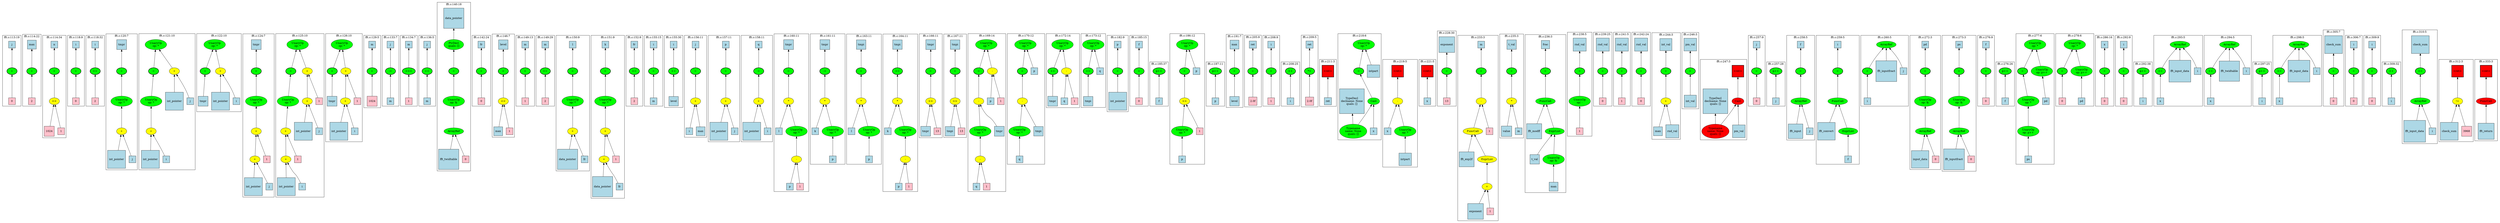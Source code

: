 strict graph "" {
	graph [bb="0,0,11601,1003",
		newrank=true
	];
	node [label="\N"];
	{
		graph [rank=same,
			rankdir=LR
		];
		rank2	[height=0.5,
			label="",
			pos="0.5,680.5",
			style=invis,
			width=0.013889];
		116	[fillcolor=green,
			height=0.5,
			label="=",
			pos="50.5,680.5",
			style="filled,bold",
			width=0.75];
		rank2 -- 116	[pos="1.2812,680.5 8.5872,680.5 15.893,680.5 23.199,680.5",
			style=invis];
		123	[fillcolor=green,
			height=0.5,
			label="=",
			pos="137.5,680.5",
			style="filled,bold",
			width=0.75];
		116 -- 123	[pos="77.688,680.5 88.591,680.5 99.494,680.5 110.4,680.5",
			style=invis];
		130	[fillcolor=green,
			height=0.5,
			label="=",
			pos="242.5,680.5",
			style="filled,bold",
			width=0.75];
		123 -- 130	[pos="164.57,680.5 181.52,680.5 198.46,680.5 215.41,680.5",
			style=invis];
		138	[fillcolor=green,
			height=0.5,
			label="=",
			pos="344.5,680.5",
			style="filled,bold",
			width=0.75];
		130 -- 138	[pos="269.59,680.5 285.49,680.5 301.39,680.5 317.29,680.5",
			style=invis];
		146	[fillcolor=green,
			height=0.5,
			label="+=",
			pos="429.5,680.5",
			style="filled,bold",
			width=0.75];
		138 -- 146	[pos="371.73,680.5 381.96,680.5 392.19,680.5 402.42,680.5",
			style=invis];
		155	[fillcolor=green,
			height=0.5,
			label="=",
			pos="550.5,680.5",
			style="filled,bold",
			width=0.75];
		146 -- 155	[pos="456.91,680.5 479.09,680.5 501.27,680.5 523.45,680.5",
			style=invis];
		161	[fillcolor=green,
			height=0.5,
			label="=",
			pos="702.5,680.5",
			style="filled,bold",
			width=0.75];
		155 -- 161	[pos="577.52,680.5 610.06,680.5 642.61,680.5 675.16,680.5",
			style=invis];
		170	[fillcolor=green,
			height=0.5,
			label="=",
			pos="932.5,680.5",
			style="filled,bold",
			width=0.75];
		161 -- 170	[pos="711.58,697.46 721.56,714.11 739.32,738.49 762.5,749 787.19,760.2 860.45,761.51 884.5,749 904.98,738.34 918.54,714.5 925.87,697.96",
			style=invis];
		176	[fillcolor=green,
			height=0.5,
			label="=",
			pos="1186.5,680.5",
			style="filled,bold",
			width=0.75];
		170 -- 176	[pos="938.78,698.25 945.69,714.76 958.53,738.35 978.5,749 1002.4,761.75 1074.9,757.95 1100.5,749 1130.2,738.61 1157.4,713.15 1172.9,696.37",
			style=invis];
		184	[fillcolor=green,
			height=0.5,
			label="=",
			pos="1332.5,680.5",
			style="filled,bold",
			width=0.75];
		176 -- 184	[pos="1213.6,680.5 1244.1,680.5 1274.6,680.5 1305.1,680.5",
			style=invis];
		197	[fillcolor=green,
			height=0.5,
			label="=",
			pos="1546.5,680.5",
			style="filled,bold",
			width=0.75];
		184 -- 197	[pos="1340.6,697.72 1349.5,714.33 1365.5,738.45 1387.5,749 1409.7,759.67 1476.6,760.39 1498.5,749 1519,738.34 1532.5,714.5 1539.9,697.96",
			style=invis];
		205	[fillcolor=green,
			height=0.5,
			label="=",
			pos="1742.5,680.5",
			style="filled,bold",
			width=0.75];
		197 -- 205	[pos="1552.5,698.24 1559.2,714.73 1571.7,738.32 1591.5,749 1611.3,759.66 1672.5,759.17 1692.5,749 1713.4,738.4 1727.6,714.54 1735.4,697.98",
			style=invis];
		218	[fillcolor=green,
			height=0.5,
			label="-=",
			pos="1824.5,680.5",
			style="filled,bold",
			width=0.75];
		205 -- 218	[pos="1769.7,680.5 1778.9,680.5 1788,680.5 1797.1,680.5",
			style=invis];
		221	[fillcolor=green,
			height=0.5,
			label=">>=",
			pos="1906.5,680.5",
			style="filled,bold",
			width=0.75];
		218 -- 221	[pos="1851.7,680.5 1860.9,680.5 1870,680.5 1879.1,680.5",
			style=invis];
		224	[fillcolor=green,
			height=0.5,
			label="+=",
			pos="1988.5,680.5",
			style="filled,bold",
			width=0.75];
		221 -- 224	[pos="1933.7,680.5 1942.9,680.5 1952,680.5 1961.1,680.5",
			style=invis];
		228	[fillcolor=green,
			height=0.5,
			label="=",
			pos="2111.5,680.5",
			style="filled,bold",
			width=0.75];
		224 -- 228	[pos="2015.9,680.5 2038.7,680.5 2061.5,680.5 2084.2,680.5",
			style=invis];
		247	[fillcolor=green,
			height=0.5,
			label="=",
			pos="2237.5,680.5",
			style="filled,bold",
			width=0.75];
		228 -- 247	[pos="2138.6,680.5 2162.5,680.5 2186.5,680.5 2210.4,680.5",
			style=invis];
		266	[fillcolor=green,
			height=0.5,
			label="=",
			pos="2341.5,680.5",
			style="filled,bold",
			width=0.75];
		247 -- 266	[pos="2264.7,680.5 2281.2,680.5 2297.7,680.5 2314.2,680.5",
			style=invis];
		273	[fillcolor=green,
			height=0.5,
			label="=",
			pos="2445.5,680.5",
			style="filled,bold",
			width=0.75];
		266 -- 273	[pos="2368.7,680.5 2385.2,680.5 2401.7,680.5 2418.2,680.5",
			style=invis];
		279	[fillcolor=green,
			height=0.5,
			label="+=",
			pos="2533.5,680.5",
			style="filled,bold",
			width=0.75];
		273 -- 279	[pos="2472.7,680.5 2483.9,680.5 2495.2,680.5 2506.4,680.5",
			style=invis];
		283	[fillcolor=green,
			height=0.5,
			label="=",
			pos="2658.5,680.5",
			style="filled,bold",
			width=0.75];
		279 -- 283	[pos="2560.8,680.5 2584.4,680.5 2607.9,680.5 2631.4,680.5",
			style=invis];
		289	[fillcolor=green,
			height=0.5,
			label="=",
			pos="2803.5,680.5",
			style="filled,bold",
			width=0.75];
		283 -- 289	[pos="2685.7,680.5 2715.9,680.5 2746.1,680.5 2776.3,680.5",
			style=invis];
		297	[fillcolor=green,
			height=0.5,
			label="+=",
			pos="2942.5,680.5",
			style="filled,bold",
			width=0.75];
		289 -- 297	[pos="2830.6,680.5 2858.9,680.5 2887.2,680.5 2915.4,680.5",
			style=invis];
		302	[fillcolor=green,
			height=0.5,
			label="=",
			pos="3027.5,680.5",
			style="filled,bold",
			width=0.75];
		297 -- 302	[pos="2969.7,680.5 2980,680.5 2990.2,680.5 3000.4,680.5",
			style=invis];
		308	[fillcolor=green,
			height=0.5,
			label="+=",
			pos="3115.5,680.5",
			style="filled,bold",
			width=0.75];
		302 -- 308	[pos="3054.7,680.5 3065.9,680.5 3077.2,680.5 3088.4,680.5",
			style=invis];
		312	[fillcolor=green,
			height=0.5,
			label="=",
			pos="3219.5,680.5",
			style="filled,bold",
			width=0.75];
		308 -- 312	[pos="3142.7,680.5 3159.2,680.5 3175.7,680.5 3192.2,680.5",
			style=invis];
		317	[fillcolor=green,
			height=0.5,
			label="=",
			pos="3361.5,680.5",
			style="filled,bold",
			width=0.75];
		312 -- 317	[pos="3246.7,680.5 3275.8,680.5 3305,680.5 3334.1,680.5",
			style=invis];
		322	[fillcolor=green,
			height=0.5,
			label="=",
			pos="3515.5,680.5",
			style="filled,bold",
			width=0.75];
		317 -- 322	[pos="3388.6,680.5 3421.8,680.5 3455,680.5 3488.2,680.5",
			style=invis];
		327	[fillcolor=green,
			height=0.5,
			label="=",
			pos="3663.5,680.5",
			style="filled,bold",
			width=0.75];
		322 -- 327	[pos="3542.7,680.5 3573.8,680.5 3605,680.5 3636.1,680.5",
			style=invis];
		335	[fillcolor=green,
			height=0.5,
			label="-=",
			pos="3835.5,680.5",
			style="filled,bold",
			width=0.75];
		327 -- 335	[pos="3690.7,680.5 3729.9,680.5 3769.1,680.5 3808.4,680.5",
			style=invis];
		341	[fillcolor=green,
			height=0.5,
			label="=",
			pos="4007.5,680.5",
			style="filled,bold",
			width=0.75];
		335 -- 341	[pos="3862.7,680.5 3901.9,680.5 3941.1,680.5 3980.4,680.5",
			style=invis];
		347	[fillcolor=green,
			height=0.5,
			label="+=",
			pos="4179.5,680.5",
			style="filled,bold",
			width=0.75];
		341 -- 347	[pos="4034.7,680.5 4073.9,680.5 4113.1,680.5 4152.4,680.5",
			style=invis];
		355	[fillcolor=green,
			height=0.5,
			label="=",
			pos="4336.5,680.5",
			style="filled,bold",
			width=0.75];
		347 -- 355	[pos="4206.8,680.5 4241,680.5 4275.2,680.5 4309.4,680.5",
			style=invis];
		360	[fillcolor=green,
			height=0.5,
			label="=",
			pos="4457.5,680.5",
			style="filled,bold",
			width=0.75];
		355 -- 360	[pos="4363.9,680.5 4386.1,680.5 4408.3,680.5 4430.4,680.5",
			style=invis];
		365	[fillcolor=green,
			height=0.5,
			label="=",
			pos="4556.5,680.5",
			style="filled,bold",
			width=0.75];
		360 -- 365	[pos="4484.6,680.5 4499.5,680.5 4514.4,680.5 4529.2,680.5",
			style=invis];
		376	[fillcolor=green,
			height=0.5,
			label="=",
			pos="4775.5,680.5",
			style="filled,bold",
			width=0.75];
		365 -- 376	[pos="4562.5,698.24 4569.2,714.73 4581.7,738.32 4601.5,749 4637.9,768.63 4655.7,763.21 4694.5,749 4722.9,738.62 4748.1,713.42 4762.6,696.66",
			style=invis];
		383	[fillcolor=green,
			height=0.5,
			label="+=",
			pos="4920.5,680.5",
			style="filled,bold",
			width=0.75];
		376 -- 383	[pos="4781.5,698.24 4788.2,714.73 4800.7,738.32 4820.5,749 4840.8,759.97 4852,759.67 4872.5,749 4893,738.34 4906.5,714.5 4913.9,697.96",
			style=invis];
		389	[fillcolor=green,
			height=0.5,
			label="+=",
			pos="5096.5,680.5",
			style="filled,bold",
			width=0.75];
		383 -- 389	[pos="4926.5,698.24 4933.2,714.73 4945.7,738.32 4965.5,749 4998,766.52 5015.8,766.03 5048.5,749 5069,738.34 5082.5,714.5 5089.9,697.96",
			style=invis];
		397	[fillcolor=green,
			height=0.5,
			label="=",
			pos="5239.5,680.5",
			style="filled,bold",
			width=0.75];
		389 -- 397	[pos="5102.5,698.24 5109.2,714.73 5121.7,738.32 5141.5,749 5156.8,757.23 5164.7,756.22 5180.5,749 5203.3,738.53 5220.7,714.39 5230.5,697.76",
			style=invis];
		402	[fillcolor=green,
			height=0.5,
			label="=",
			pos="5333.5,680.5",
			style="filled,bold",
			width=0.75];
		397 -- 402	[pos="5266.7,680.5 5279.9,680.5 5293.1,680.5 5306.4,680.5",
			style=invis];
		410	[fillcolor=green,
			height=0.5,
			label="p++",
			pos="5421.5,680.5",
			style="filled,bold",
			width=0.75];
		402 -- 410	[pos="5360.7,680.5 5371.9,680.5 5383.2,680.5 5394.4,680.5",
			style=invis];
		413	[fillcolor=green,
			height=0.5,
			label="=",
			pos="5534.5,680.5",
			style="filled,bold",
			width=0.75];
		410 -- 413	[pos="5448.9,680.5 5468.4,680.5 5487.9,680.5 5507.4,680.5",
			style=invis];
		420	[fillcolor=green,
			height=0.5,
			label="p++",
			pos="5681.5,680.5",
			style="filled,bold",
			width=0.75];
		413 -- 420	[pos="5540.5,698.24 5547.2,714.73 5559.7,738.32 5579.5,749 5598.7,759.34 5608.9,758.59 5628.5,749 5650,738.47 5665.2,714.59 5673.7,698.02",
			style=invis];
		422	[fillcolor=green,
			height=0.5,
			label="=",
			pos="5766.5,680.5",
			style="filled,bold",
			width=0.75];
		420 -- 422	[pos="5708.7,680.5 5719,680.5 5729.2,680.5 5739.4,680.5",
			style=invis];
		438	[fillcolor=green,
			height=0.5,
			label="=",
			pos="5848.5,680.5",
			style="filled,bold",
			width=0.75];
		422 -- 438	[pos="5793.7,680.5 5802.9,680.5 5812,680.5 5821.1,680.5",
			style=invis];
		444	[fillcolor=green,
			height=0.5,
			label="=",
			pos="5930.5,680.5",
			style="filled,bold",
			width=0.75];
		438 -- 444	[pos="5875.7,680.5 5884.9,680.5 5894,680.5 5903.1,680.5",
			style=invis];
		450	[fillcolor=green,
			height=0.5,
			label="++",
			pos="6015.5,680.5",
			style="filled,bold",
			width=0.75];
		444 -- 450	[pos="5957.7,680.5 5968,680.5 5978.2,680.5 5988.4,680.5",
			style=invis];
		452	[fillcolor=green,
			height=0.5,
			label="*=",
			pos="6100.5,680.5",
			style="filled,bold",
			width=0.75];
		450 -- 452	[pos="6042.7,680.5 6053,680.5 6063.2,680.5 6073.4,680.5",
			style=invis];
		455	[fillcolor=red,
			height=0.65278,
			label="\<ret\>",
			pos="6182.5,680.5",
			shape=square,
			style="filled,bold",
			width=0.65278];
		452 -- 455	[pos="6127.7,680.5 6138.1,680.5 6148.6,680.5 6159,680.5",
			style=invis];
		474	[fillcolor=green,
			height=0.5,
			label="=",
			pos="6316.5,680.5",
			style="filled,bold",
			width=0.75];
		455 -- 474	[pos="6206.1,680.5 6233.8,680.5 6261.6,680.5 6289.3,680.5",
			style=invis];
		482	[fillcolor=red,
			height=0.65278,
			label="\<ret\>",
			pos="6501.5,680.5",
			shape=square,
			style="filled,bold",
			width=0.65278];
		474 -- 482	[pos="6322.5,698.24 6329.2,714.73 6341.7,738.32 6361.5,749 6383,760.61 6393.4,757.13 6416.5,749 6441.7,740.11 6464.9,720.23 6480.7,704.17",
			style=invis];
		487	[fillcolor=red,
			height=0.65278,
			label="\<ret\>",
			pos="6638.5,680.5",
			shape=square,
			style="filled,bold",
			width=0.65278];
		482 -- 487	[pos="6525,680.5 6554.9,680.5 6584.7,680.5 6614.6,680.5",
			style=invis];
		511	[fillcolor=green,
			height=0.5,
			label="=",
			pos="6724.5,680.5",
			style="filled,bold",
			width=0.75];
		487 -- 511	[pos="6662,680.5 6673.7,680.5 6685.4,680.5 6697.2,680.5",
			style=invis];
		524	[fillcolor=green,
			height=0.5,
			label="=",
			pos="6877.5,680.5",
			style="filled,bold",
			width=0.75];
		511 -- 524	[pos="6751.7,680.5 6784.6,680.5 6817.5,680.5 6850.5,680.5",
			style=invis];
		534	[fillcolor=green,
			height=0.5,
			label="=",
			pos="7024.5,680.5",
			style="filled,bold",
			width=0.75];
		524 -- 534	[pos="6904.8,680.5 6935.6,680.5 6966.5,680.5 6997.4,680.5",
			style=invis];
		539	[fillcolor=green,
			height=0.5,
			label="=",
			pos="7184.5,680.5",
			style="filled,bold",
			width=0.75];
		534 -- 539	[pos="7051.7,680.5 7086.9,680.5 7122.1,680.5 7157.3,680.5",
			style=invis];
		552	[fillcolor=green,
			height=0.5,
			label="=",
			pos="7341.5,680.5",
			style="filled,bold",
			width=0.75];
		539 -- 552	[pos="7211.8,680.5 7246,680.5 7280.2,680.5 7314.4,680.5",
			style=invis];
		561	[fillcolor=green,
			height=0.5,
			label="=",
			pos="7444.5,680.5",
			style="filled,bold",
			width=0.75];
		552 -- 561	[pos="7368.9,680.5 7385,680.5 7401.2,680.5 7417.3,680.5",
			style=invis];
		565	[fillcolor=green,
			height=0.5,
			label="=",
			pos="7529.5,680.5",
			style="filled,bold",
			width=0.75];
		561 -- 565	[pos="7471.7,680.5 7482,680.5 7492.2,680.5 7502.4,680.5",
			style=invis];
		572	[fillcolor=green,
			height=0.5,
			label="=",
			pos="7614.5,680.5",
			style="filled,bold",
			width=0.75];
		565 -- 572	[pos="7556.7,680.5 7567,680.5 7577.2,680.5 7587.4,680.5",
			style=invis];
		575	[fillcolor=green,
			height=0.5,
			label="=",
			pos="7728.5,680.5",
			style="filled,bold",
			width=0.75];
		572 -- 575	[pos="7641.7,680.5 7661.6,680.5 7681.5,680.5 7701.4,680.5",
			style=invis];
		580	[fillcolor=green,
			height=0.5,
			label="=",
			pos="7841.5,680.5",
			style="filled,bold",
			width=0.75];
		575 -- 580	[pos="7755.9,680.5 7775.4,680.5 7794.9,680.5 7814.4,680.5",
			style=invis];
		583	[fillcolor=red,
			height=0.65278,
			label="\<ret\>",
			pos="8055.5,680.5",
			shape=square,
			style="filled,bold",
			width=0.65278];
		580 -- 583	[pos="7868.7,680.5 7923,680.5 7977.4,680.5 8031.8,680.5",
			style=invis];
		610	[fillcolor=green,
			height=0.5,
			label="=",
			pos="8141.5,680.5",
			style="filled,bold",
			width=0.75];
		583 -- 610	[pos="8079,680.5 8090.7,680.5 8102.4,680.5 8114.2,680.5",
			style=invis];
		616	[fillcolor=green,
			height=0.5,
			label="p++",
			pos="8226.5,680.5",
			style="filled,bold",
			width=0.75];
		610 -- 616	[pos="8168.7,680.5 8179,680.5 8189.2,680.5 8199.4,680.5",
			style=invis];
		619	[fillcolor=green,
			height=0.5,
			label="=",
			pos="8341.5,680.5",
			style="filled,bold",
			width=0.75];
		616 -- 619	[pos="8253.9,680.5 8274.1,680.5 8294.3,680.5 8314.5,680.5",
			style=invis];
		624	[fillcolor=green,
			height=0.5,
			label="=",
			pos="8513.5,680.5",
			style="filled,bold",
			width=0.75];
		619 -- 624	[pos="8368.7,680.5 8407.9,680.5 8447.1,680.5 8486.4,680.5",
			style=invis];
		630	[fillcolor=green,
			height=0.5,
			label="=",
			pos="8654.5,680.5",
			style="filled,bold",
			width=0.75];
		624 -- 630	[pos="8540.8,680.5 8569.6,680.5 8598.5,680.5 8627.4,680.5",
			style=invis];
		659	[fillcolor=green,
			height=0.5,
			label="=",
			pos="8931.5,680.5",
			style="filled,bold",
			width=0.75];
		630 -- 659	[pos="8660.8,698.25 8667.7,714.76 8680.5,738.35 8700.5,749 8729.1,764.26 8815.9,759.79 8846.5,749 8876,738.6 8902.8,713.15 8918.1,696.37",
			style=invis];
		665	[fillcolor=green,
			height=0.5,
			label="=",
			pos="9091.5,680.5",
			style="filled,bold",
			width=0.75];
		659 -- 665	[pos="8958.7,680.5 8993.9,680.5 9029.1,680.5 9064.3,680.5",
			style=invis];
		673	[fillcolor=green,
			height=0.5,
			label="=",
			pos="9216.5,680.5",
			style="filled,bold",
			width=0.75];
		665 -- 673	[pos="9118.8,680.5 9142.4,680.5 9165.9,680.5 9189.4,680.5",
			style=invis];
		679	[fillcolor=green,
			height=0.5,
			label="p++",
			pos="9301.5,680.5",
			style="filled,bold",
			width=0.75];
		673 -- 679	[pos="9243.7,680.5 9254,680.5 9264.2,680.5 9274.4,680.5",
			style=invis];
		682	[fillcolor=green,
			height=0.5,
			label="=",
			pos="9384.5,680.5",
			style="filled,bold",
			width=0.75];
		679 -- 682	[pos="9328.7,680.5 9338.3,680.5 9347.9,680.5 9357.5,680.5",
			style=invis];
		689	[fillcolor=green,
			height=0.5,
			label="=",
			pos="9574.5,680.5",
			style="filled,bold",
			width=0.75];
		682 -- 689	[pos="9390.5,698.24 9397.2,714.73 9409.7,738.32 9429.5,749 9448.5,759.24 9507.4,758.95 9526.5,749 9547,738.34 9560.5,714.5 9567.9,697.96",
			style=invis];
		707	[fillcolor=green,
			height=0.5,
			label="=",
			pos="9769.5,680.5",
			style="filled,bold",
			width=0.75];
		689 -- 707	[pos="9580.5,698.24 9587.2,714.73 9599.7,738.32 9619.5,749 9638.5,759.24 9697.1,758.49 9716.5,749 9738,738.47 9753.2,714.59 9761.7,698.02",
			style=invis];
		717	[fillcolor=green,
			height=0.5,
			label="=",
			pos="9854.5,680.5",
			style="filled,bold",
			width=0.75];
		707 -- 717	[pos="9796.7,680.5 9807,680.5 9817.2,680.5 9827.4,680.5",
			style=invis];
		727	[fillcolor=green,
			height=0.5,
			label="p++",
			pos="9939.5,680.5",
			style="filled,bold",
			width=0.75];
		717 -- 727	[pos="9881.7,680.5 9892,680.5 9902.2,680.5 9912.4,680.5",
			style=invis];
		730	[fillcolor=green,
			height=0.5,
			label="+=",
			pos="10022,680.5",
			style="filled,bold",
			width=0.75];
		727 -- 730	[pos="9966.7,680.5 9976.3,680.5 9985.9,680.5 9995.5,680.5",
			style=invis];
		735	[fillcolor=green,
			height=0.5,
			label="+=",
			pos="10266,680.5",
			style="filled,bold",
			width=0.75];
		730 -- 735	[pos="10029,698.25 10036,714.76 10049,738.35 10068,749 10098,764.68 10189,764.39 10218,749 10239,738.34 10253,714.5 10260,697.96",
			style=invis];
		747	[fillcolor=green,
			height=0.5,
			label="p++",
			pos="10508,680.5",
			style="filled,bold",
			width=0.75];
		735 -- 747	[pos="10273,698.24 10279,714.73 10292,738.32 10312,749 10339,764.09 10426,763 10454,749 10476,738.47 10491,714.59 10500,698.02",
			style=invis];
		749	[fillcolor=green,
			height=0.5,
			label="+=",
			pos="10590,680.5",
			style="filled,bold",
			width=0.75];
		747 -- 749	[pos="10535,680.5 10544,680.5 10554,680.5 10563,680.5",
			style=invis];
		764	[fillcolor=green,
			height=0.5,
			label="=",
			pos="10846,680.5",
			style="filled,bold",
			width=0.75];
		749 -- 764	[pos="10597,698.25 10604,714.76 10617,738.35 10636,749 10666,764.68 10756,762.77 10786,749 10810,738.49 10827,714.11 10837,697.46",
			style=invis];
		768	[fillcolor=green,
			height=0.5,
			label="=",
			pos="10938,680.5",
			style="filled,bold",
			width=0.75];
		764 -- 768	[pos="10874,680.5 10886,680.5 10899,680.5 10911,680.5",
			style=invis];
		774	[fillcolor=green,
			height=0.5,
			label="=",
			pos="11020,680.5",
			style="filled,bold",
			width=0.75];
		768 -- 774	[pos="10966,680.5 10975,680.5 10984,680.5 10993,680.5",
			style=invis];
		782	[fillcolor=green,
			height=0.5,
			label="++",
			pos="11106,680.5",
			style="filled,bold",
			width=0.75];
		774 -- 782	[pos="11048,680.5 11058,680.5 11068,680.5 11078,680.5",
			style=invis];
		784	[fillcolor=green,
			height=0.5,
			label="+=",
			pos="11236,680.5",
			style="filled,bold",
			width=0.75];
		782 -- 784	[pos="11133,680.5 11158,680.5 11184,680.5 11209,680.5",
			style=invis];
		789	[fillcolor=red,
			height=0.65278,
			label="\<ret\>",
			pos="11410,680.5",
			shape=square,
			style="filled,bold",
			width=0.65278];
		784 -- 789	[pos="11264,680.5 11304,680.5 11345,680.5 11386,680.5",
			style=invis];
		825	[fillcolor=red,
			height=0.65278,
			label="\<ret\>",
			pos="11540,680.5",
			shape=square,
			style="filled,bold",
			width=0.65278];
		789 -- 825	[pos="11433,680.5 11461,680.5 11489,680.5 11517,680.5",
			style=invis];
		end	[height=0.5,
			label="",
			pos="11600,680.5",
			style=invis,
			width=0.013889];
		825 -- end	[pos="11564,680.5 11576,680.5 11588,680.5 11600,680.5",
			style=invis];
	}
	subgraph cluster383 {
		graph [bb="4885.5,515.5,5053.5,859.87",
			label="fft.c:172:14",
			lheight=0.21,
			lp="4969.5,848.37",
			lwidth=0.89
		];
		383;
		388	[fillcolor=lightblue,
			height=0.59722,
			label=tmpr,
			pos="4915.5,545",
			shape=square,
			style=filled,
			width=0.59722];
		383 -- 388	[dir=back,
			pos="s,4919.9,662.32 4919.5,652.25 4918.5,626.87 4917.1,589.6 4916.3,566.61"];
		384	[fillcolor=green,
			height=0.74639,
			label="UnaryOp
op: *",
			pos="4966.5,802",
			style=filled,
			width=1.316];
		384 -- 383	[dir=back,
			pos="s,4956.7,775.66 4953.1,766.12 4944.4,743.66 4933.6,715.5 4926.9,698"];
		385	[fillcolor=yellow,
			height=0.5,
			label="-",
			pos="4992.5,680.5",
			style=filled,
			width=0.75];
		384 -- 385	[dir=back,
			pos="s,4972.1,775.07 4974.3,765.05 4979.1,743 4985,715.79 4988.8,698.54"];
		386	[fillcolor=lightblue,
			height=0.5,
			label=q,
			pos="4973.5,545",
			shape=square,
			style=filled,
			width=0.5];
		385 -- 386	[dir=back,
			pos="s,4990.1,662.32 4988.6,652.1 4984.8,625.4 4979.1,585.61 4975.9,563.11"];
		387	[fillcolor=pink,
			height=0.5,
			label=1,
			pos="5027.5,545",
			shape=square,
			style=filled,
			width=0.5];
		385 -- 387	[dir=back,
			pos="s,4996.9,662.59 4999.5,652.75 5006.5,626.08 5017,585.89 5023,563.19"];
	}
	subgraph cluster389 {
		graph [bb="5061.5,516,5185.5,859.87",
			label="fft.c:173:12",
			lheight=0.21,
			lp="5123.5,848.37",
			lwidth=0.89
		];
		389;
		392	[fillcolor=lightblue,
			height=0.58333,
			label=tmpi,
			pos="5096.5,545",
			shape=square,
			style=filled,
			width=0.58333];
		389 -- 392	[dir=back,
			pos="s,5096.5,662.32 5096.5,652.19 5096.5,626.64 5096.5,589.09 5096.5,566.16"];
		390	[fillcolor=green,
			height=0.74639,
			label="UnaryOp
op: *",
			pos="5123.5,802",
			style=filled,
			width=1.316];
		390 -- 389	[dir=back,
			pos="s,5117.6,775.07 5115.4,765.05 5110.4,743 5104.2,715.79 5100.3,698.54"];
		391	[fillcolor=lightblue,
			height=0.5,
			label=q,
			pos="5159.5,680.5",
			shape=square,
			style=filled,
			width=0.5];
		390 -- 391	[dir=back,
			pos="s,5131.2,775.36 5134.2,765.64 5140.8,743.53 5149.1,716.04 5154.3,698.62"];
	}
	subgraph cluster397 {
		graph [bb="5193.5,499,5285.5,851",
			label="fft.c:182:9",
			lheight=0.21,
			lp="5239.5,839.5",
			lwidth=0.81
		];
		397;
		399	[fillcolor=lightblue,
			height=1.0556,
			label=int_pointer,
			pos="5239.5,545",
			shape=square,
			style=filled,
			width=1.0556];
		397 -- 399	[dir=back,
			pos="s,5239.5,662.32 5239.5,652.07 5239.5,632.13 5239.5,604.9 5239.5,583.03"];
		398	[fillcolor=lightblue,
			height=0.5,
			label=p,
			pos="5239.5,802",
			shape=square,
			style=filled,
			width=0.5];
		398 -- 397	[dir=back,
			pos="s,5239.5,783.88 5239.5,773.69 5239.5,750.58 5239.5,718.19 5239.5,698.59"];
	}
	subgraph cluster402 {
		graph [bb="5293.5,519,5373.5,851",
			label="fft.c:185:15",
			lheight=0.21,
			lp="5333.5,839.5",
			lwidth=0.89
		];
		402;
		404	[fillcolor=pink,
			height=0.5,
			label=0,
			pos="5333.5,545",
			shape=square,
			style=filled,
			width=0.5];
		402 -- 404	[dir=back,
			pos="s,5333.5,662.32 5333.5,652.1 5333.5,625.4 5333.5,585.61 5333.5,563.11"];
		403	[fillcolor=lightblue,
			height=0.5,
			label=f,
			pos="5333.5,802",
			shape=square,
			style=filled,
			width=0.5];
		403 -- 402	[dir=back,
			pos="s,5333.5,783.88 5333.5,773.69 5333.5,750.58 5333.5,718.19 5333.5,698.59"];
	}
	subgraph cluster410 {
		graph [bb="5381.5,519,5461.5,729.5",
			label="fft.c:185:37",
			lheight=0.21,
			lp="5421.5,718",
			lwidth=0.89
		];
		410;
		411	[fillcolor=lightblue,
			height=0.5,
			label=f,
			pos="5421.5,545",
			shape=square,
			style=filled,
			width=0.5];
		410 -- 411	[dir=back,
			pos="s,5421.5,662.32 5421.5,652.1 5421.5,625.4 5421.5,585.61 5421.5,563.11"];
	}
	subgraph cluster413 {
		graph [bb="5469.5,256.5,5633.5,859.87",
			label="fft.c:186:12",
			lheight=0.21,
			lp="5551.5,848.37",
			lwidth=0.89
		];
		413;
		416	[fillcolor=yellow,
			height=0.5,
			label=">>",
			pos="5534.5,545",
			style=filled,
			width=0.75];
		413 -- 416	[dir=back,
			pos="s,5534.5,662.32 5534.5,652.1 5534.5,625.4 5534.5,585.61 5534.5,563.11"];
		417	[fillcolor=green,
			height=0.74639,
			label="UnaryOp
op: *",
			pos="5524.5,409.5",
			style=filled,
			width=1.316];
		416 -- 417	[dir=back,
			pos="s,5533.2,526.82 5532.4,516.55 5530.7,493.18 5528.2,459.84 5526.5,436.8"];
		419	[fillcolor=pink,
			height=0.5,
			label=1,
			pos="5607.5,409.5",
			shape=square,
			style=filled,
			width=0.5];
		416 -- 419	[dir=back,
			pos="s,5543.3,527.9 5548.3,518.78 5562.9,492.05 5585.6,450.6 5598.2,427.5"];
		418	[fillcolor=lightblue,
			height=0.5,
			label=p,
			pos="5524.5,282.5",
			shape=square,
			style=filled,
			width=0.5];
		417 -- 418	[dir=back,
			pos="s,5524.5,382.6 5524.5,372.56 5524.5,348.9 5524.5,318.99 5524.5,300.56"];
		414	[fillcolor=green,
			height=0.74639,
			label="UnaryOp
op: *",
			pos="5551.5,802",
			style=filled,
			width=1.316];
		414 -- 413	[dir=back,
			pos="s,5547.8,775.07 5546.4,765.05 5543.2,743 5539.4,715.79 5536.9,698.54"];
		415	[fillcolor=lightblue,
			height=0.5,
			label=p,
			pos="5597.5,680.5",
			shape=square,
			style=filled,
			width=0.5];
		414 -- 415	[dir=back,
			pos="s,5561.3,775.66 5564.9,766.23 5573.4,744.06 5584.1,716.28 5590.9,698.71"];
	}
	subgraph cluster420 {
		graph [bb="5641.5,519,5721.5,729.5",
			label="fft.c:187:11",
			lheight=0.21,
			lp="5681.5,718",
			lwidth=0.89
		];
		420;
		421	[fillcolor=lightblue,
			height=0.5,
			label=p,
			pos="5681.5,545",
			shape=square,
			style=filled,
			width=0.5];
		420 -- 421	[dir=back,
			pos="s,5681.5,662.32 5681.5,652.1 5681.5,625.4 5681.5,585.61 5681.5,563.11"];
	}
	subgraph cluster422 {
		graph [bb="5729.5,515.5,5803.5,853.5",
			label="fft.c:191:7",
			lheight=0.21,
			lp="5766.5,842",
			lwidth=0.81
		];
		422;
		424	[fillcolor=lightblue,
			height=0.59722,
			label=level,
			pos="5766.5,545",
			shape=square,
			style=filled,
			width=0.59722];
		422 -- 424	[dir=back,
			pos="s,5766.5,662.32 5766.5,652.25 5766.5,626.87 5766.5,589.6 5766.5,566.61"];
		423	[fillcolor=lightblue,
			height=0.56944,
			label=max,
			pos="5766.5,802",
			shape=square,
			style=filled,
			width=0.56944];
		423 -- 422	[dir=back,
			pos="s,5766.5,781.27 5766.5,771.06 5766.5,748.16 5766.5,717.41 5766.5,698.55"];
	}
	subgraph cluster438 {
		graph [bb="5811.5,518,5885.5,851",
			label="fft.c:205:9",
			lheight=0.21,
			lp="5848.5,839.5",
			lwidth=0.81
		];
		438;
		441	[fillcolor=pink,
			height=0.52778,
			label="2.0f",
			pos="5848.5,545",
			shape=square,
			style=filled,
			width=0.52778];
		438 -- 441	[dir=back,
			pos="s,5848.5,662.32 5848.5,652.29 5848.5,626.08 5848.5,587.15 5848.5,564.4"];
		439	[fillcolor=lightblue,
			height=0.5,
			label=ret,
			pos="5848.5,802",
			shape=square,
			style=filled,
			width=0.5];
		439 -- 438	[dir=back,
			pos="s,5848.5,783.88 5848.5,773.69 5848.5,750.58 5848.5,718.19 5848.5,698.59"];
	}
	subgraph cluster444 {
		graph [bb="5893.5,519,5967.5,851",
			label="fft.c:208:9",
			lheight=0.21,
			lp="5930.5,839.5",
			lwidth=0.81
		];
		444;
		446	[fillcolor=pink,
			height=0.5,
			label=1,
			pos="5930.5,545",
			shape=square,
			style=filled,
			width=0.5];
		444 -- 446	[dir=back,
			pos="s,5930.5,662.32 5930.5,652.1 5930.5,625.4 5930.5,585.61 5930.5,563.11"];
		445	[fillcolor=lightblue,
			height=0.5,
			label=i,
			pos="5930.5,802",
			shape=square,
			style=filled,
			width=0.5];
		445 -- 444	[dir=back,
			pos="s,5930.5,783.88 5930.5,773.69 5930.5,750.58 5930.5,718.19 5930.5,698.59"];
	}
	subgraph cluster450 {
		graph [bb="5975.5,519,6055.5,729.5",
			label="fft.c:208:25",
			lheight=0.21,
			lp="6015.5,718",
			lwidth=0.89
		];
		450;
		451	[fillcolor=lightblue,
			height=0.5,
			label=i,
			pos="6015.5,545",
			shape=square,
			style=filled,
			width=0.5];
		450 -- 451	[dir=back,
			pos="s,6015.5,662.32 6015.5,652.1 6015.5,625.4 6015.5,585.61 6015.5,563.11"];
	}
	subgraph cluster452 {
		graph [bb="6063.5,518,6137.5,851",
			label="fft.c:209:5",
			lheight=0.21,
			lp="6100.5,839.5",
			lwidth=0.81
		];
		452;
		454	[fillcolor=pink,
			height=0.52778,
			label="2.0f",
			pos="6100.5,545",
			shape=square,
			style=filled,
			width=0.52778];
		452 -- 454	[dir=back,
			pos="s,6100.5,662.32 6100.5,652.29 6100.5,626.08 6100.5,587.15 6100.5,564.4"];
		453	[fillcolor=lightblue,
			height=0.5,
			label=ret,
			pos="6100.5,802",
			shape=square,
			style=filled,
			width=0.5];
		453 -- 452	[dir=back,
			pos="s,6100.5,783.88 6100.5,773.69 6100.5,750.58 6100.5,718.19 6100.5,698.59"];
	}
	subgraph cluster455 {
		graph [bb="6145.5,519,6219.5,735",
			label="fft.c:211:3",
			lheight=0.21,
			lp="6182.5,723.5",
			lwidth=0.81
		];
		455;
		456	[fillcolor=lightblue,
			height=0.5,
			label=ret,
			pos="6182.5,545",
			shape=square,
			style=filled,
			width=0.5];
		455 -- 456	[dir=back,
			pos="s,6182.5,656.85 6182.5,646.56 6182.5,620.18 6182.5,584.23 6182.5,563.23"];
	}
	subgraph cluster474 {
		graph [bb="6227.5,364.02,6421.5,859.87",
			label="fft.c:218:6",
			lheight=0.21,
			lp="6324.5,848.37",
			lwidth=0.81
		];
		474;
		477	[fillcolor=green,
			height=0.5,
			label=Cast,
			pos="6386.5,545",
			style=filled,
			width=0.75];
		474 -- 477	[dir=back,
			pos="s,6324.9,663.4 6329.6,654.53 6343.8,627.48 6366,585.15 6378,562.16"];
		478	[fillcolor=green,
			height=1.041,
			label="Typename
name: None
quals: []",
			pos="6294.5,409.5",
			style=filled,
			width=1.6303];
		477 -- 478	[dir=back,
			pos="s,6375.8,528.42 6370,520 6355.4,498.82 6333.9,467.72 6317.6,444.07"];
		481	[fillcolor=lightblue,
			height=0.5,
			label=x,
			pos="6389.5,409.5",
			shape=square,
			style=filled,
			width=0.5];
		477 -- 481	[dir=back,
			pos="s,6386.9,526.82 6387.1,516.6 6387.7,489.9 6388.6,450.11 6389.1,427.61"];
		475	[fillcolor=green,
			height=0.74639,
			label="UnaryOp
op: *",
			pos="6341.5,802",
			style=filled,
			width=1.316];
		475 -- 474	[dir=back,
			pos="s,6336.1,775.07 6334,765.05 6329.4,743 6323.7,715.79 6320.1,698.54"];
		476	[fillcolor=lightblue,
			height=0.72222,
			label=intpart,
			pos="6387.5,680.5",
			shape=square,
			style=filled,
			width=0.72222];
		475 -- 476	[dir=back,
			pos="s,6351.3,775.66 6354.9,766.15 6362.2,747.15 6371.1,724.07 6377.8,706.81"];
		479	[fillcolor=lightblue,
			height=1.4722,
			label="TypeDecl
declname: None
quals: []",
			pos="6288.5,545",
			shape=square,
			style=filled,
			width=1.4722];
		479 -- 478	[dir=back,
			pos="s,6290.9,491.62 6291.3,481.37 6291.8,469.62 6292.4,457.7 6292.9,447.07"];
	}
	subgraph cluster610 {
		graph [bb="8104.5,519,8178.5,851",
			label="fft.c:257:9",
			lheight=0.21,
			lp="8141.5,839.5",
			lwidth=0.81
		];
		610;
		612	[fillcolor=pink,
			height=0.5,
			label=0,
			pos="8141.5,545",
			shape=square,
			style=filled,
			width=0.5];
		610 -- 612	[dir=back,
			pos="s,8141.5,662.32 8141.5,652.1 8141.5,625.4 8141.5,585.61 8141.5,563.11"];
		611	[fillcolor=lightblue,
			height=0.5,
			label=j,
			pos="8141.5,802",
			shape=square,
			style=filled,
			width=0.5];
		611 -- 610	[dir=back,
			pos="s,8141.5,783.88 8141.5,773.69 8141.5,750.58 8141.5,718.19 8141.5,698.59"];
	}
	subgraph cluster616 {
		graph [bb="8186.5,519,8266.5,729.5",
			label="fft.c:257:28",
			lheight=0.21,
			lp="8226.5,718",
			lwidth=0.89
		];
		616;
		617	[fillcolor=lightblue,
			height=0.5,
			label=j,
			pos="8226.5,545",
			shape=square,
			style=filled,
			width=0.5];
		616 -- 617	[dir=back,
			pos="s,8226.5,662.32 8226.5,652.1 8226.5,625.4 8226.5,585.61 8226.5,563.11"];
	}
	subgraph cluster619 {
		graph [bb="8274.5,369.5,8408.5,851",
			label="fft.c:258:5",
			lheight=0.21,
			lp="8341.5,839.5",
			lwidth=0.81
		];
		619;
		621	[fillcolor=green,
			height=0.5,
			label=ArrayRef,
			pos="8341.5,545",
			style=filled,
			width=1.2277];
		619 -- 621	[dir=back,
			pos="s,8341.5,662.32 8341.5,652.1 8341.5,625.4 8341.5,585.61 8341.5,563.11"];
		622	[fillcolor=lightblue,
			height=0.88889,
			label=fft_input,
			pos="8314.5,409.5",
			shape=square,
			style=filled,
			width=0.88889];
		621 -- 622	[dir=back,
			pos="s,8338,526.82 8336,516.9 8331.6,495.1 8325.4,464.44 8320.8,441.63"];
		623	[fillcolor=lightblue,
			height=0.5,
			label=j,
			pos="8382.5,409.5",
			shape=square,
			style=filled,
			width=0.5];
		621 -- 623	[dir=back,
			pos="s,8346.7,527.09 8349.7,517.25 8357.9,490.58 8370.3,450.39 8377.2,427.69"];
		620	[fillcolor=lightblue,
			height=0.5,
			label=f,
			pos="8341.5,802",
			shape=square,
			style=filled,
			width=0.5];
		620 -- 619	[dir=back,
			pos="s,8341.5,783.88 8341.5,773.69 8341.5,750.58 8341.5,718.19 8341.5,698.59"];
	}
	subgraph cluster624 {
		graph [bb="8416.5,256.5,8611.5,851",
			label="fft.c:259:5",
			lheight=0.21,
			lp="8514,839.5",
			lwidth=0.81
		];
		624;
		626	[fillcolor=green,
			height=0.5,
			label=FuncCall,
			pos="8513.5,545",
			style=filled,
			width=1.1916];
		624 -- 626	[dir=back,
			pos="s,8513.5,662.32 8513.5,652.1 8513.5,625.4 8513.5,585.61 8513.5,563.11"];
		627	[fillcolor=lightblue,
			height=1.0694,
			label=fft_convert,
			pos="8463.5,409.5",
			shape=square,
			style=filled,
			width=1.0694];
		626 -- 627	[dir=back,
			pos="s,8507.2,527.09 8503.6,517.49 8496.2,497.68 8485.9,470.33 8477.6,448.24"];
		628	[fillcolor=green,
			height=0.5,
			label=ExprList,
			pos="8561.5,409.5",
			style=filled,
			width=1.1555];
		626 -- 628	[dir=back,
			pos="s,8519.6,527.09 8523,517.61 8532.6,490.93 8547.1,450.49 8555.3,427.69"];
		629	[fillcolor=lightblue,
			height=0.5,
			label=f,
			pos="8561.5,282.5",
			shape=square,
			style=filled,
			width=0.5];
		628 -- 629	[dir=back,
			pos="s,8561.5,391.38 8561.5,381.31 8561.5,356.84 8561.5,321.64 8561.5,300.81"];
		625	[fillcolor=lightblue,
			height=0.5,
			label=i,
			pos="8513.5,802",
			shape=square,
			style=filled,
			width=0.5];
		625 -- 624	[dir=back,
			pos="s,8513.5,783.88 8513.5,773.69 8513.5,750.58 8513.5,718.19 8513.5,698.59"];
	}
	subgraph cluster630 {
		graph [bb="8619.5,519,8851.5,851",
			label="fft.c:260:5",
			lheight=0.21,
			lp="8735.5,839.5",
			lwidth=0.81
		];
		630;
		634	[fillcolor=lightblue,
			height=0.5,
			label=i,
			pos="8654.5,545",
			shape=square,
			style=filled,
			width=0.5];
		630 -- 634	[dir=back,
			pos="s,8654.5,662.32 8654.5,652.1 8654.5,625.4 8654.5,585.61 8654.5,563.11"];
		631	[fillcolor=green,
			height=0.5,
			label=ArrayRef,
			pos="8744.5,802",
			style=filled,
			width=1.2277];
		631 -- 630	[dir=back,
			pos="s,8730.9,784.71 8724.3,776.7 8714.2,764.38 8702,749.07 8691.5,735 8682.2,722.51 8672.2,707.94 8664.9,697.16"];
		632	[fillcolor=lightblue,
			height=1.2361,
			label=fft_inputfract,
			pos="8744.5,680.5",
			shape=square,
			style=filled,
			width=1.2361];
		631 -- 632	[dir=back,
			pos="s,8744.5,783.88 8744.5,773.68 8744.5,759.32 8744.5,741.37 8744.5,725.14"];
		633	[fillcolor=lightblue,
			height=0.5,
			label=j,
			pos="8825.5,680.5",
			shape=square,
			style=filled,
			width=0.5];
		631 -- 633	[dir=back,
			pos="s,8759.3,784.95 8766.2,777.1 8776.6,764.97 8788.9,749.72 8798.5,735 8806,723.49 8812.9,709.62 8817.9,698.89"];
	}
	subgraph cluster659 {
		graph [bb="8859.5,237.5,9003.5,851",
			label="fft.c:272:3",
			lheight=0.21,
			lp="8931.5,839.5",
			lwidth=0.81
		];
		659;
		661	[fillcolor=green,
			height=0.74639,
			label="UnaryOp
op: &",
			pos="8931.5,545",
			style=filled,
			width=1.316];
		659 -- 661	[dir=back,
			pos="s,8931.5,662.32 8931.5,652.05 8931.5,628.68 8931.5,595.34 8931.5,572.3"];
		662	[fillcolor=green,
			height=0.5,
			label=ArrayRef,
			pos="8931.5,409.5",
			style=filled,
			width=1.2277];
		661 -- 662	[dir=back,
			pos="s,8931.5,517.94 8931.5,507.68 8931.5,481.62 8931.5,447.7 8931.5,427.59"];
		663	[fillcolor=lightblue,
			height=1.0278,
			label=input_data,
			pos="8904.5,282.5",
			shape=square,
			style=filled,
			width=1.0278];
		662 -- 663	[dir=back,
			pos="s,8927.8,391.38 8925.7,381.49 8921.8,363.4 8916.6,339.36 8912.3,319.63"];
		664	[fillcolor=pink,
			height=0.5,
			label=0,
			pos="8977.5,282.5",
			shape=square,
			style=filled,
			width=0.5];
		662 -- 664	[dir=back,
			pos="s,8937.7,391.64 8941.2,382.24 8950.2,357.78 8963.3,322 8971.1,300.89"];
		660	[fillcolor=lightblue,
			height=0.5,
			label=pd,
			pos="8931.5,802",
			shape=square,
			style=filled,
			width=0.5];
		660 -- 659	[dir=back,
			pos="s,8931.5,783.88 8931.5,773.69 8931.5,750.58 8931.5,718.19 8931.5,698.59"];
	}
	subgraph cluster665 {
		graph [bb="9011.5,230,9171.5,851",
			label="fft.c:273:3",
			lheight=0.21,
			lp="9091.5,839.5",
			lwidth=0.81
		];
		665;
		667	[fillcolor=green,
			height=0.74639,
			label="UnaryOp
op: &",
			pos="9091.5,545",
			style=filled,
			width=1.316];
		665 -- 667	[dir=back,
			pos="s,9091.5,662.32 9091.5,652.05 9091.5,628.68 9091.5,595.34 9091.5,572.3"];
		668	[fillcolor=green,
			height=0.5,
			label=ArrayRef,
			pos="9091.5,409.5",
			style=filled,
			width=1.2277];
		667 -- 668	[dir=back,
			pos="s,9091.5,517.94 9091.5,507.68 9091.5,481.62 9091.5,447.7 9091.5,427.59"];
		669	[fillcolor=lightblue,
			height=1.2361,
			label=fft_inputfract,
			pos="9064.5,282.5",
			shape=square,
			style=filled,
			width=1.2361];
		668 -- 669	[dir=back,
			pos="s,9087.8,391.38 9085.6,381.21 9082.2,365.36 9077.8,345.02 9073.9,327.01"];
		670	[fillcolor=pink,
			height=0.5,
			label=0,
			pos="9145.5,282.5",
			shape=square,
			style=filled,
			width=0.5];
		668 -- 670	[dir=back,
			pos="s,9098.8,391.64 9102.8,382.24 9113.4,357.78 9128.9,322 9138,300.89"];
		666	[fillcolor=lightblue,
			height=0.5,
			label=ps,
			pos="9091.5,802",
			shape=square,
			style=filled,
			width=0.5];
		666 -- 665	[dir=back,
			pos="s,9091.5,783.88 9091.5,773.69 9091.5,750.58 9091.5,718.19 9091.5,698.59"];
	}
	subgraph cluster673 {
		graph [bb="9179.5,519,9253.5,851",
			label="fft.c:276:9",
			lheight=0.21,
			lp="9216.5,839.5",
			lwidth=0.81
		];
		673;
		675	[fillcolor=pink,
			height=0.5,
			label=0,
			pos="9216.5,545",
			shape=square,
			style=filled,
			width=0.5];
		673 -- 675	[dir=back,
			pos="s,9216.5,662.32 9216.5,652.1 9216.5,625.4 9216.5,585.61 9216.5,563.11"];
		674	[fillcolor=lightblue,
			height=0.5,
			label=f,
			pos="9216.5,802",
			shape=square,
			style=filled,
			width=0.5];
		674 -- 673	[dir=back,
			pos="s,9216.5,783.88 9216.5,773.69 9216.5,750.58 9216.5,718.19 9216.5,698.59"];
	}
	subgraph cluster679 {
		graph [bb="9261.5,519,9341.5,729.5",
			label="fft.c:276:26",
			lheight=0.21,
			lp="9301.5,718",
			lwidth=0.89
		];
		679;
		680	[fillcolor=lightblue,
			height=0.5,
			label=f,
			pos="9301.5,545",
			shape=square,
			style=filled,
			width=0.5];
		679 -- 680	[dir=back,
			pos="s,9301.5,662.32 9301.5,652.1 9301.5,625.4 9301.5,585.61 9301.5,563.11"];
	}
	subgraph cluster682 {
		graph [bb="9349.5,256.5,9531.5,859.87",
			label="fft.c:277:6",
			lheight=0.21,
			lp="9440.5,848.37",
			lwidth=0.81
		];
		682;
		686	[fillcolor=green,
			height=0.74639,
			label="UnaryOp
op: *",
			pos="9404.5,545",
			style=filled,
			width=1.316];
		682 -- 686	[dir=back,
			pos="s,9387.1,662.32 9388.6,652.3 9392.1,628.75 9397.2,594.94 9400.6,571.81"];
		687	[fillcolor=green,
			height=0.74639,
			label="UnaryOp
op: p++",
			pos="9404.5,409.5",
			style=filled,
			width=1.316];
		686 -- 687	[dir=back,
			pos="s,9404.5,517.94 9404.5,507.74 9404.5,485.21 9404.5,456.78 9404.5,436.49"];
		688	[fillcolor=lightblue,
			height=0.5,
			label=ps,
			pos="9404.5,282.5",
			shape=square,
			style=filled,
			width=0.5];
		687 -- 688	[dir=back,
			pos="s,9404.5,382.6 9404.5,372.56 9404.5,348.9 9404.5,318.99 9404.5,300.56"];
		683	[fillcolor=green,
			height=0.74639,
			label="UnaryOp
op: *",
			pos="9440.5,802",
			style=filled,
			width=1.316];
		683 -- 682	[dir=back,
			pos="s,9428.8,775.95 9424.4,766.71 9413.9,744.19 9400.5,715.74 9392.3,698.08"];
		684	[fillcolor=green,
			height=0.74639,
			label="UnaryOp
op: p++",
			pos="9476.5,680.5",
			style=filled,
			width=1.316];
		683 -- 684	[dir=back,
			pos="s,9448.2,775.36 9451.1,765.66 9456.8,746.86 9463.6,724.18 9468.8,707.09"];
		685	[fillcolor=lightblue,
			height=0.5,
			label=pd,
			pos="9487.5,545",
			shape=square,
			style=filled,
			width=0.5];
		684 -- 685	[dir=back,
			pos="s,9478.6,653.44 9479.5,643.18 9481.6,617.12 9484.4,583.2 9486.1,563.09"];
	}
	subgraph cluster689 {
		graph [bb="9539.5,519,9721.5,859.87",
			label="fft.c:278:6",
			lheight=0.21,
			lp="9630.5,848.37",
			lwidth=0.81
		];
		689;
		693	[fillcolor=pink,
			height=0.5,
			label=0,
			pos="9574.5,545",
			shape=square,
			style=filled,
			width=0.5];
		689 -- 693	[dir=back,
			pos="s,9574.5,662.32 9574.5,652.1 9574.5,625.4 9574.5,585.61 9574.5,563.11"];
		690	[fillcolor=green,
			height=0.74639,
			label="UnaryOp
op: *",
			pos="9630.5,802",
			style=filled,
			width=1.316];
		690 -- 689	[dir=back,
			pos="s,9618.8,775.95 9614.4,766.71 9603.9,744.19 9590.5,715.74 9582.3,698.08"];
		691	[fillcolor=green,
			height=0.74639,
			label="UnaryOp
op: p++",
			pos="9666.5,680.5",
			style=filled,
			width=1.316];
		690 -- 691	[dir=back,
			pos="s,9638.2,775.36 9641.1,765.66 9646.8,746.86 9653.6,724.18 9658.8,707.09"];
		692	[fillcolor=lightblue,
			height=0.5,
			label=pd,
			pos="9666.5,545",
			shape=square,
			style=filled,
			width=0.5];
		691 -- 692	[dir=back,
			pos="s,9666.5,653.44 9666.5,643.18 9666.5,617.12 9666.5,583.2 9666.5,563.09"];
	}
	subgraph cluster707 {
		graph [bb="9729.5,519,9809.5,851",
			label="fft.c:286:16",
			lheight=0.21,
			lp="9769.5,839.5",
			lwidth=0.89
		];
		707;
		710	[fillcolor=pink,
			height=0.5,
			label=0,
			pos="9769.5,545",
			shape=square,
			style=filled,
			width=0.5];
		707 -- 710	[dir=back,
			pos="s,9769.5,662.32 9769.5,652.1 9769.5,625.4 9769.5,585.61 9769.5,563.11"];
		708	[fillcolor=lightblue,
			height=0.5,
			label=x,
			pos="9769.5,802",
			shape=square,
			style=filled,
			width=0.5];
		708 -- 707	[dir=back,
			pos="s,9769.5,783.88 9769.5,773.69 9769.5,750.58 9769.5,718.19 9769.5,698.59"];
	}
	subgraph cluster717 {
		graph [bb="9817.5,519,9891.5,851",
			label="fft.c:292:9",
			lheight=0.21,
			lp="9854.5,839.5",
			lwidth=0.81
		];
		717;
		719	[fillcolor=pink,
			height=0.5,
			label=0,
			pos="9854.5,545",
			shape=square,
			style=filled,
			width=0.5];
		717 -- 719	[dir=back,
			pos="s,9854.5,662.32 9854.5,652.1 9854.5,625.4 9854.5,585.61 9854.5,563.11"];
		718	[fillcolor=lightblue,
			height=0.5,
			label=i,
			pos="9854.5,802",
			shape=square,
			style=filled,
			width=0.5];
		718 -- 717	[dir=back,
			pos="s,9854.5,783.88 9854.5,773.69 9854.5,750.58 9854.5,718.19 9854.5,698.59"];
	}
	subgraph cluster727 {
		graph [bb="9899.5,519,9979.5,729.5",
			label="fft.c:292:38",
			lheight=0.21,
			lp="9939.5,718",
			lwidth=0.89
		];
		727;
		728	[fillcolor=lightblue,
			height=0.5,
			label=i,
			pos="9939.5,545",
			shape=square,
			style=filled,
			width=0.5];
		727 -- 728	[dir=back,
			pos="s,9939.5,662.32 9939.5,652.1 9939.5,625.4 9939.5,585.61 9939.5,563.11"];
	}
	subgraph cluster730 {
		graph [bb="9987.5,519,10224,851",
			label="fft.c:293:5",
			lheight=0.21,
			lp="10106,839.5",
			lwidth=0.81
		];
		730;
		734	[fillcolor=lightblue,
			height=0.5,
			label=x,
			pos="10022,545",
			shape=square,
			style=filled,
			width=0.5];
		730 -- 734	[dir=back,
			pos="s,10022,662.32 10022,652.1 10022,625.4 10022,585.61 10022,563.11"];
		731	[fillcolor=green,
			height=0.5,
			label=ArrayRef,
			pos="10114,802",
			style=filled,
			width=1.2277];
		731 -- 730	[dir=back,
			pos="s,10100,784.79 10094,777.16 10083,764.79 10070,749.32 10060,735 10050,722.59 10040,708.02 10033,697.21"];
		732	[fillcolor=lightblue,
			height=1.2917,
			label=fft_input_data,
			pos="10114,680.5",
			shape=square,
			style=filled,
			width=1.2917];
		731 -- 732	[dir=back,
			pos="s,10114,783.88 10114,773.65 10114,759.9 10114,742.87 10114,727.21"];
		733	[fillcolor=lightblue,
			height=0.5,
			label=i,
			pos="10198,680.5",
			shape=square,
			style=filled,
			width=0.5];
		731 -- 733	[dir=back,
			pos="s,10130,785.04 10137,777.56 10148,765.41 10161,750 10170,735 10178,723.55 10185,709.69 10190,698.94"];
	}
	subgraph cluster735 {
		graph [bb="10232,519,10460,851",
			label="fft.c:294:5",
			lheight=0.21,
			lp="10346,839.5",
			lwidth=0.81
		];
		735;
		739	[fillcolor=lightblue,
			height=0.5,
			label=x,
			pos="10266,545",
			shape=square,
			style=filled,
			width=0.5];
		735 -- 739	[dir=back,
			pos="s,10266,662.32 10266,652.1 10266,625.4 10266,585.61 10266,563.11"];
		736	[fillcolor=green,
			height=0.5,
			label=ArrayRef,
			pos="10354,802",
			style=filled,
			width=1.2277];
		736 -- 735	[dir=back,
			pos="s,10341,784.72 10335,776.71 10325,764.39 10313,749.08 10302,735 10294,722.7 10284,708.37 10277,697.63"];
		737	[fillcolor=lightblue,
			height=1.1944,
			label=fft_twidtable,
			pos="10354,680.5",
			shape=square,
			style=filled,
			width=1.1944];
		736 -- 737	[dir=back,
			pos="s,10354,783.88 10354,773.84 10354,759 10354,740.29 10354,723.6"];
		738	[fillcolor=lightblue,
			height=0.5,
			label=i,
			pos="10434,680.5",
			shape=square,
			style=filled,
			width=0.5];
		736 -- 738	[dir=back,
			pos="s,10369,784.86 10375,776.99 10385,764.83 10397,749.59 10406,735 10414,723.42 10421,709.56 10426,698.84"];
	}
	subgraph cluster747 {
		graph [bb="10468,519,10548,729.5",
			label="fft.c:297:25",
			lheight=0.21,
			lp="10508,718",
			lwidth=0.89
		];
		747;
		748	[fillcolor=lightblue,
			height=0.5,
			label=i,
			pos="10508,545",
			shape=square,
			style=filled,
			width=0.5];
		747 -- 748	[dir=back,
			pos="s,10508,662.32 10508,652.1 10508,625.4 10508,585.61 10508,563.11"];
	}
	subgraph cluster749 {
		graph [bb="10556,519,10792,851",
			label="fft.c:298:5",
			lheight=0.21,
			lp="10674,839.5",
			lwidth=0.81
		];
		749;
		753	[fillcolor=lightblue,
			height=0.5,
			label=x,
			pos="10590,545",
			shape=square,
			style=filled,
			width=0.5];
		749 -- 753	[dir=back,
			pos="s,10590,662.32 10590,652.1 10590,625.4 10590,585.61 10590,563.11"];
		750	[fillcolor=green,
			height=0.5,
			label=ArrayRef,
			pos="10682,802",
			style=filled,
			width=1.2277];
		750 -- 749	[dir=back,
			pos="s,10668,784.79 10662,777.16 10651,764.79 10638,749.32 10628,735 10618,722.59 10608,708.02 10601,697.21"];
		751	[fillcolor=lightblue,
			height=1.2917,
			label=fft_input_data,
			pos="10682,680.5",
			shape=square,
			style=filled,
			width=1.2917];
		750 -- 751	[dir=back,
			pos="s,10682,783.88 10682,773.65 10682,759.9 10682,742.87 10682,727.21"];
		752	[fillcolor=lightblue,
			height=0.5,
			label=i,
			pos="10766,680.5",
			shape=square,
			style=filled,
			width=0.5];
		750 -- 752	[dir=back,
			pos="s,10698,785.04 10705,777.56 10716,765.41 10729,750 10738,735 10746,723.55 10753,709.69 10758,698.94"];
	}
	subgraph cluster764 {
		graph [bb="10800,519,10894,872",
			label="fft.c:305:7",
			lheight=0.21,
			lp="10846,860.5",
			lwidth=0.81
		];
		764;
		767	[fillcolor=pink,
			height=0.5,
			label=0,
			pos="10846,545",
			shape=square,
			style=filled,
			width=0.5];
		764 -- 767	[dir=back,
			pos="s,10846,662.32 10846,652.1 10846,625.4 10846,585.61 10846,563.11"];
		765	[fillcolor=lightblue,
			height=1.0833,
			label=check_sum,
			pos="10846,802",
			shape=square,
			style=filled,
			width=1.0833];
		765 -- 764	[dir=back,
			pos="s,10846,762.86 10846,752.74 10846,733.59 10846,712.8 10846,698.65"];
	}
	subgraph cluster768 {
		graph [bb="10902,519,10976,851",
			label="fft.c:306:7",
			lheight=0.21,
			lp="10938,839.5",
			lwidth=0.81
		];
		768;
		771	[fillcolor=pink,
			height=0.5,
			label=0,
			pos="10938,545",
			shape=square,
			style=filled,
			width=0.5];
		768 -- 771	[dir=back,
			pos="s,10938,662.32 10938,652.1 10938,625.4 10938,585.61 10938,563.11"];
		769	[fillcolor=lightblue,
			height=0.5,
			label=i,
			pos="10938,802",
			shape=square,
			style=filled,
			width=0.5];
		769 -- 768	[dir=back,
			pos="s,10938,783.88 10938,773.69 10938,750.58 10938,718.19 10938,698.59"];
	}
	subgraph cluster774 {
		graph [bb="10984,519,11058,851",
			label="fft.c:309:9",
			lheight=0.21,
			lp="11020,839.5",
			lwidth=0.81
		];
		774;
		776	[fillcolor=pink,
			height=0.5,
			label=0,
			pos="11020,545",
			shape=square,
			style=filled,
			width=0.5];
		774 -- 776	[dir=back,
			pos="s,11020,662.32 11020,652.1 11020,625.4 11020,585.61 11020,563.11"];
		775	[fillcolor=lightblue,
			height=0.5,
			label=i,
			pos="11020,802",
			shape=square,
			style=filled,
			width=0.5];
		775 -- 774	[dir=back,
			pos="s,11020,783.88 11020,773.69 11020,750.58 11020,718.19 11020,698.59"];
	}
	subgraph cluster782 {
		graph [bb="11066,519,11146,729.5",
			label="fft.c:309:32",
			lheight=0.21,
			lp="11106,718",
			lwidth=0.89
		];
		782;
		783	[fillcolor=lightblue,
			height=0.5,
			label=i,
			pos="11106,545",
			shape=square,
			style=filled,
			width=0.5];
		782 -- 783	[dir=back,
			pos="s,11106,662.32 11106,652.1 11106,625.4 11106,585.61 11106,563.11"];
	}
	subgraph cluster784 {
		graph [bb="11154,355,11318,872",
			label="fft.c:310:5",
			lheight=0.21,
			lp="11236,860.5",
			lwidth=0.81
		];
		784;
		786	[fillcolor=green,
			height=0.5,
			label=ArrayRef,
			pos="11236,545",
			style=filled,
			width=1.2277];
		784 -- 786	[dir=back,
			pos="s,11236,662.32 11236,652.1 11236,625.4 11236,585.61 11236,563.11"];
		787	[fillcolor=lightblue,
			height=1.2917,
			label=fft_input_data,
			pos="11208,409.5",
			shape=square,
			style=filled,
			width=1.2917];
		786 -- 787	[dir=back,
			pos="s,11233,526.82 11231,516.75 11227,499.29 11222,476.2 11218,456"];
		788	[fillcolor=lightblue,
			height=0.5,
			label=i,
			pos="11292,409.5",
			shape=square,
			style=filled,
			width=0.5];
		786 -- 788	[dir=back,
			pos="s,11243,527.09 11247,517.61 11258,490.93 11275,450.49 11284,427.69"];
		785	[fillcolor=lightblue,
			height=1.0833,
			label=check_sum,
			pos="11236,802",
			shape=square,
			style=filled,
			width=1.0833];
		785 -- 784	[dir=back,
			pos="s,11236,762.86 11236,752.74 11236,733.59 11236,712.8 11236,698.65"];
	}
	subgraph cluster789 {
		graph [bb="11326,362.5,11482,735",
			label="fft.c:312:3",
			lheight=0.21,
			lp="11404,723.5",
			lwidth=0.81
		];
		789;
		790	[fillcolor=yellow,
			height=0.5,
			label="!=",
			pos="11410,545",
			style=filled,
			width=0.75];
		789 -- 790	[dir=back,
			pos="s,11410,656.85 11410,646.56 11410,620.18 11410,584.23 11410,563.23"];
		791	[fillcolor=lightblue,
			height=1.0833,
			label=check_sum,
			pos="11372,409.5",
			shape=square,
			style=filled,
			width=1.0833];
		790 -- 791	[dir=back,
			pos="s,11405,527.09 11402,517.25 11397,497.55 11389,470.47 11383,448.52"];
		792	[fillcolor=pink,
			height=0.61111,
			label=3968,
			pos="11452,409.5",
			shape=square,
			style=filled,
			width=0.61111];
		790 -- 792	[dir=back,
			pos="s,11415,527.09 11418,517.44 11426,492.26 11438,454.9 11445,431.66"];
	}
	subgraph cluster825 {
		graph [bb="11490,367.5,11592,735",
			label="fft.c:333:3",
			lheight=0.21,
			lp="11540,723.5",
			lwidth=0.81
		];
		825;
		826	[fillcolor=red,
			height=0.5,
			label=FuncCall,
			pos="11540,545",
			style=filled,
			width=1.1916];
		825 -- 826	[dir=back,
			pos="s,11540,656.85 11540,646.56 11540,620.18 11540,584.23 11540,563.23"];
		827	[fillcolor=lightblue,
			height=0.94444,
			label=fft_return,
			pos="11540,409.5",
			shape=square,
			style=filled,
			width=0.94444];
		826 -- 827	[dir=back,
			pos="s,11540,526.82 11540,516.6 11540,495.49 11540,466.2 11540,443.74"];
	}
	subgraph cluster297 {
		graph [bb="2905.5,519,2979.5,851",
			label="fft.c:152:9",
			lheight=0.21,
			lp="2942.5,839.5",
			lwidth=0.81
		];
		297;
		299	[fillcolor=pink,
			height=0.5,
			label=2,
			pos="2942.5,545",
			shape=square,
			style=filled,
			width=0.5];
		297 -- 299	[dir=back,
			pos="s,2942.5,662.32 2942.5,652.1 2942.5,625.4 2942.5,585.61 2942.5,563.11"];
		298	[fillcolor=lightblue,
			height=0.5,
			label=fr,
			pos="2942.5,802",
			shape=square,
			style=filled,
			width=0.5];
		298 -- 297	[dir=back,
			pos="s,2942.5,783.88 2942.5,773.69 2942.5,750.58 2942.5,718.19 2942.5,698.59"];
	}
	subgraph cluster116 {
		graph [bb="9.5,519,89.5,851",
			label="fft.c:113:19",
			lheight=0.21,
			lp="49.5,839.5",
			lwidth=0.89
		];
		116;
		119	[fillcolor=pink,
			height=0.5,
			label=0,
			pos="50.5,545",
			shape=square,
			style=filled,
			width=0.5];
		116 -- 119	[dir=back,
			pos="s,50.5,662.32 50.5,652.1 50.5,625.4 50.5,585.61 50.5,563.11"];
		117	[fillcolor=lightblue,
			height=0.5,
			label=j,
			pos="50.5,802",
			shape=square,
			style=filled,
			width=0.5];
		117 -- 116	[dir=back,
			pos="s,50.5,783.88 50.5,773.69 50.5,750.58 50.5,718.19 50.5,698.59"];
	}
	subgraph cluster123 {
		graph [bb="97.5,519,177.5,853.5",
			label="fft.c:114:22",
			lheight=0.21,
			lp="137.5,842",
			lwidth=0.89
		];
		123;
		126	[fillcolor=pink,
			height=0.5,
			label=2,
			pos="137.5,545",
			shape=square,
			style=filled,
			width=0.5];
		123 -- 126	[dir=back,
			pos="s,137.5,662.32 137.5,652.1 137.5,625.4 137.5,585.61 137.5,563.11"];
		124	[fillcolor=lightblue,
			height=0.56944,
			label=max,
			pos="137.5,802",
			shape=square,
			style=filled,
			width=0.56944];
		124 -- 123	[dir=back,
			pos="s,137.5,781.27 137.5,771.06 137.5,748.16 137.5,717.41 137.5,698.55"];
	}
	subgraph cluster130 {
		graph [bb="185.5,379.5,299.5,851",
			label="fft.c:114:34",
			lheight=0.21,
			lp="242.5,839.5",
			lwidth=0.89
		];
		130;
		133	[fillcolor=yellow,
			height=0.5,
			label="<<",
			pos="242.5,545",
			style=filled,
			width=0.75];
		130 -- 133	[dir=back,
			pos="s,242.5,662.32 242.5,652.1 242.5,625.4 242.5,585.61 242.5,563.11"];
		134	[fillcolor=pink,
			height=0.61111,
			label=1024,
			pos="215.5,409.5",
			shape=square,
			style=filled,
			width=0.61111];
		133 -- 134	[dir=back,
			pos="s,239.08,527.09 237.06,517.11 231.97,491.92 224.46,454.8 219.78,431.66"];
		135	[fillcolor=pink,
			height=0.5,
			label=1,
			pos="273.5,409.5",
			shape=square,
			style=filled,
			width=0.5];
		133 -- 135	[dir=back,
			pos="s,246.43,527.09 248.71,517.25 254.91,490.58 264.24,450.39 269.51,427.69"];
		131	[fillcolor=lightblue,
			height=0.5,
			label=n,
			pos="242.5,802",
			shape=square,
			style=filled,
			width=0.5];
		131 -- 130	[dir=back,
			pos="s,242.5,783.88 242.5,773.69 242.5,750.58 242.5,718.19 242.5,698.59"];
	}
	subgraph cluster138 {
		graph [bb="307.5,519,381.5,851",
			label="fft.c:118:9",
			lheight=0.21,
			lp="344.5,839.5",
			lwidth=0.81
		];
		138;
		140	[fillcolor=pink,
			height=0.5,
			label=0,
			pos="344.5,545",
			shape=square,
			style=filled,
			width=0.5];
		138 -- 140	[dir=back,
			pos="s,344.5,662.32 344.5,652.1 344.5,625.4 344.5,585.61 344.5,563.11"];
		139	[fillcolor=lightblue,
			height=0.5,
			label=i,
			pos="344.5,802",
			shape=square,
			style=filled,
			width=0.5];
		139 -- 138	[dir=back,
			pos="s,344.5,783.88 344.5,773.69 344.5,750.58 344.5,718.19 344.5,698.59"];
	}
	subgraph cluster146 {
		graph [bb="389.5,519,469.5,851",
			label="fft.c:118:32",
			lheight=0.21,
			lp="429.5,839.5",
			lwidth=0.89
		];
		146;
		148	[fillcolor=pink,
			height=0.5,
			label=2,
			pos="429.5,545",
			shape=square,
			style=filled,
			width=0.5];
		146 -- 148	[dir=back,
			pos="s,429.5,662.32 429.5,652.1 429.5,625.4 429.5,585.61 429.5,563.11"];
		147	[fillcolor=lightblue,
			height=0.5,
			label=i,
			pos="429.5,802",
			shape=square,
			style=filled,
			width=0.5];
		147 -- 146	[dir=back,
			pos="s,429.5,783.88 429.5,773.69 429.5,750.58 429.5,718.19 429.5,698.59"];
	}
	subgraph cluster155 {
		graph [bb="477.5,236.5,623.5,854.5",
			label="fft.c:120:7",
			lheight=0.21,
			lp="550.5,843",
			lwidth=0.81
		];
		155;
		157	[fillcolor=green,
			height=0.74639,
			label="UnaryOp
op: *",
			pos="550.5,545",
			style=filled,
			width=1.316];
		155 -- 157	[dir=back,
			pos="s,550.5,662.32 550.5,652.05 550.5,628.68 550.5,595.34 550.5,572.3"];
		158	[fillcolor=yellow,
			height=0.5,
			label="+",
			pos="550.5,409.5",
			style=filled,
			width=0.75];
		157 -- 158	[dir=back,
			pos="s,550.5,517.94 550.5,507.68 550.5,481.62 550.5,447.7 550.5,427.59"];
		159	[fillcolor=lightblue,
			height=1.0556,
			label=int_pointer,
			pos="523.5,282.5",
			shape=square,
			style=filled,
			width=1.0556];
		158 -- 159	[dir=back,
			pos="s,546.86,391.64 544.7,381.64 540.85,363.81 535.74,340.17 531.5,320.56"];
		160	[fillcolor=lightblue,
			height=0.5,
			label=j,
			pos="597.5,282.5",
			shape=square,
			style=filled,
			width=0.5];
		158 -- 160	[dir=back,
			pos="s,556.74,391.9 560.29,382.46 569.54,357.87 583.14,321.69 591.08,300.57"];
		156	[fillcolor=lightblue,
			height=0.59722,
			label=tmpr,
			pos="550.5,802",
			shape=square,
			style=filled,
			width=0.59722];
		156 -- 155	[dir=back,
			pos="s,550.5,780.46 550.5,770.28 550.5,747.52 550.5,717.34 550.5,698.68"];
	}
	subgraph cluster161 {
		graph [bb="631.5,236.5,889.5,859.87",
			label="fft.c:121:10",
			lheight=0.21,
			lp="760.5,848.37",
			lwidth=0.89
		];
		161;
		166	[fillcolor=green,
			height=0.74639,
			label="UnaryOp
op: *",
			pos="686.5,545",
			style=filled,
			width=1.316];
		161 -- 166	[dir=back,
			pos="s,700.44,662.32 699.25,652.37 696.45,628.98 692.43,595.44 689.65,572.3"];
		167	[fillcolor=yellow,
			height=0.5,
			label="+",
			pos="686.5,409.5",
			style=filled,
			width=0.75];
		166 -- 167	[dir=back,
			pos="s,686.5,517.94 686.5,507.68 686.5,481.62 686.5,447.7 686.5,427.59"];
		168	[fillcolor=lightblue,
			height=1.0556,
			label=int_pointer,
			pos="681.5,282.5",
			shape=square,
			style=filled,
			width=1.0556];
		167 -- 168	[dir=back,
			pos="s,685.82,391.38 685.41,381.14 684.7,363.41 683.76,340.07 682.99,320.66"];
		169	[fillcolor=lightblue,
			height=0.5,
			label=i,
			pos="755.5,282.5",
			shape=square,
			style=filled,
			width=0.5];
		167 -- 169	[dir=back,
			pos="s,695.38,392.41 700.39,383.35 713.93,358.8 734.18,322.12 745.99,300.73"];
		162	[fillcolor=green,
			height=0.74639,
			label="UnaryOp
op: *",
			pos="745.5,802",
			style=filled,
			width=1.316];
		162 -- 161	[dir=back,
			pos="s,736.28,775.36 732.86,765.88 724.84,743.58 714.81,715.72 708.53,698.27"];
		163	[fillcolor=yellow,
			height=0.5,
			label="+",
			pos="789.5,680.5",
			style=filled,
			width=0.75];
		162 -- 163	[dir=back,
			pos="s,754.94,775.36 758.43,765.88 766.64,743.58 776.9,715.72 783.33,698.27"];
		164	[fillcolor=lightblue,
			height=1.0556,
			label=int_pointer,
			pos="789.5,545",
			shape=square,
			style=filled,
			width=1.0556];
		163 -- 164	[dir=back,
			pos="s,789.5,662.32 789.5,652.07 789.5,632.13 789.5,604.9 789.5,583.03"];
		165	[fillcolor=lightblue,
			height=0.5,
			label=j,
			pos="863.5,545",
			shape=square,
			style=filled,
			width=0.5];
		163 -- 165	[dir=back,
			pos="s,799.08,663.38 804.24,654.6 813.65,638.55 826.01,617.16 836.5,598 842.75,586.58 849.5,573.58 854.69,563.43"];
	}
	subgraph cluster170 {
		graph [bb="897.5,499,1105.5,859.87",
			label="fft.c:122:10",
			lheight=0.21,
			lp="1001.5,848.37",
			lwidth=0.89
		];
		170;
		175	[fillcolor=lightblue,
			height=0.59722,
			label=tmpr,
			pos="927.5,545",
			shape=square,
			style=filled,
			width=0.59722];
		170 -- 175	[dir=back,
			pos="s,931.86,662.32 931.48,652.25 930.53,626.87 929.13,589.6 928.27,566.61"];
		171	[fillcolor=green,
			height=0.74639,
			label="UnaryOp
op: *",
			pos="978.5,802",
			style=filled,
			width=1.316];
		171 -- 170	[dir=back,
			pos="s,968.74,775.66 965.07,766.12 956.43,743.66 945.59,715.5 938.85,698"];
		172	[fillcolor=yellow,
			height=0.5,
			label="+",
			pos="1005.5,680.5",
			style=filled,
			width=0.75];
		171 -- 172	[dir=back,
			pos="s,984.36,775.07 986.62,765.05 991.6,743 997.75,715.79 1001.7,698.54"];
		173	[fillcolor=lightblue,
			height=1.0556,
			label=int_pointer,
			pos="1005.5,545",
			shape=square,
			style=filled,
			width=1.0556];
		172 -- 173	[dir=back,
			pos="s,1005.5,662.32 1005.5,652.07 1005.5,632.13 1005.5,604.9 1005.5,583.03"];
		174	[fillcolor=lightblue,
			height=0.5,
			label=i,
			pos="1079.5,545",
			shape=square,
			style=filled,
			width=0.5];
		172 -- 174	[dir=back,
			pos="s,1015.1,663.38 1020.2,654.6 1029.6,638.55 1042,617.16 1052.5,598 1058.8,586.58 1065.5,573.58 1070.7,563.43"];
	}
	subgraph cluster176 {
		graph [bb="1113.5,114,1259.5,854.5",
			label="fft.c:124:7",
			lheight=0.21,
			lp="1186.5,843",
			lwidth=0.81
		];
		176;
		178	[fillcolor=green,
			height=0.74639,
			label="UnaryOp
op: *",
			pos="1186.5,545",
			style=filled,
			width=1.316];
		176 -- 178	[dir=back,
			pos="s,1186.5,662.32 1186.5,652.05 1186.5,628.68 1186.5,595.34 1186.5,572.3"];
		179	[fillcolor=yellow,
			height=0.5,
			label="+",
			pos="1186.5,409.5",
			style=filled,
			width=0.75];
		178 -- 179	[dir=back,
			pos="s,1186.5,517.94 1186.5,507.68 1186.5,481.62 1186.5,447.7 1186.5,427.59"];
		180	[fillcolor=yellow,
			height=0.5,
			label="+",
			pos="1164.5,282.5",
			style=filled,
			width=0.75];
		179 -- 180	[dir=back,
			pos="s,1183.5,391.38 1181.7,381.25 1177.4,356.63 1171.1,321.17 1167.5,300.41"];
		183	[fillcolor=pink,
			height=0.5,
			label=1,
			pos="1227.5,282.5",
			shape=square,
			style=filled,
			width=0.5];
		179 -- 183	[dir=back,
			pos="s,1192,391.64 1195.2,381.92 1203.2,357.46 1214.9,321.9 1221.8,300.89"];
		177	[fillcolor=lightblue,
			height=0.59722,
			label=tmpr,
			pos="1186.5,802",
			shape=square,
			style=filled,
			width=0.59722];
		177 -- 176	[dir=back,
			pos="s,1186.5,780.46 1186.5,770.28 1186.5,747.52 1186.5,717.34 1186.5,698.68"];
		181	[fillcolor=lightblue,
			height=1.0556,
			label=int_pointer,
			pos="1159.5,160",
			shape=square,
			style=filled,
			width=1.0556];
		180 -- 181	[dir=back,
			pos="s,1163.8,264.49 1163.4,254.35 1162.7,237.71 1161.8,216.2 1161,198.01"];
		182	[fillcolor=lightblue,
			height=0.5,
			label=j,
			pos="1233.5,160",
			shape=square,
			style=filled,
			width=0.5];
		180 -- 182	[dir=back,
			pos="s,1173.8,265.25 1178.8,256.55 1192.2,233.11 1211.9,198.66 1223.7,178.16"];
	}
	subgraph cluster184 {
		graph [bb="1267.5,114,1503.5,859.87",
			label="fft.c:125:10",
			lheight=0.21,
			lp="1385.5,848.37",
			lwidth=0.89
		];
		184;
		191	[fillcolor=green,
			height=0.74639,
			label="UnaryOp
op: *",
			pos="1322.5,545",
			style=filled,
			width=1.316];
		184 -- 191	[dir=back,
			pos="s,1331.2,662.32 1330.4,652.05 1328.7,628.68 1326.2,595.34 1324.5,572.3"];
		192	[fillcolor=yellow,
			height=0.5,
			label="+",
			pos="1320.5,409.5",
			style=filled,
			width=0.75];
		191 -- 192	[dir=back,
			pos="s,1322.1,517.94 1322,507.68 1321.6,481.62 1321.1,447.7 1320.8,427.59"];
		193	[fillcolor=yellow,
			height=0.5,
			label="+",
			pos="1318.5,282.5",
			style=filled,
			width=0.75];
		192 -- 193	[dir=back,
			pos="s,1320.2,391.38 1320.1,381.31 1319.7,356.84 1319.1,321.64 1318.8,300.81"];
		196	[fillcolor=pink,
			height=0.5,
			label=1,
			pos="1381.5,282.5",
			shape=square,
			style=filled,
			width=0.5];
		192 -- 196	[dir=back,
			pos="s,1328.5,392.16 1332.9,383.07 1344.9,358.5 1362.7,321.95 1373.1,300.65"];
		185	[fillcolor=green,
			height=0.74639,
			label="UnaryOp
op: *",
			pos="1368.5,802",
			style=filled,
			width=1.316];
		185 -- 184	[dir=back,
			pos="s,1360.8,775.36 1357.8,765.58 1351.1,743.33 1342.8,715.64 1337.6,698.27"];
		186	[fillcolor=yellow,
			height=0.5,
			label="+",
			pos="1414.5,680.5",
			style=filled,
			width=0.75];
		185 -- 186	[dir=back,
			pos="s,1378.3,775.66 1381.9,766.12 1390.6,743.66 1401.4,715.5 1408.1,698"];
		187	[fillcolor=yellow,
			height=0.5,
			label="+",
			pos="1414.5,545",
			style=filled,
			width=0.75];
		186 -- 187	[dir=back,
			pos="s,1414.5,662.32 1414.5,652.1 1414.5,625.4 1414.5,585.61 1414.5,563.11"];
		190	[fillcolor=pink,
			height=0.5,
			label=1,
			pos="1477.5,545",
			shape=square,
			style=filled,
			width=0.5];
		186 -- 190	[dir=back,
			pos="s,1422.2,663.13 1426.5,654.04 1439.1,627.45 1458.4,586.44 1469.3,563.35"];
		188	[fillcolor=lightblue,
			height=1.0556,
			label=int_pointer,
			pos="1403.5,409.5",
			shape=square,
			style=filled,
			width=1.0556];
		187 -- 188	[dir=back,
			pos="s,1413.1,526.82 1412.3,516.85 1410.6,496.88 1408.4,469.51 1406.6,447.53"];
		189	[fillcolor=lightblue,
			height=0.5,
			label=j,
			pos="1477.5,409.5",
			shape=square,
			style=filled,
			width=0.5];
		187 -- 189	[dir=back,
			pos="s,1422.2,527.63 1426.5,518.54 1439.1,491.95 1458.4,450.94 1469.3,427.85"];
		194	[fillcolor=lightblue,
			height=1.0556,
			label=int_pointer,
			pos="1315.5,160",
			shape=square,
			style=filled,
			width=1.0556];
		193 -- 194	[dir=back,
			pos="s,1318.1,264.49 1317.8,254.35 1317.4,237.71 1316.9,216.2 1316.4,198.01"];
		195	[fillcolor=lightblue,
			height=0.5,
			label=i,
			pos="1389.5,160",
			shape=square,
			style=filled,
			width=0.5];
		193 -- 195	[dir=back,
			pos="s,1328.1,265.25 1333.2,256.55 1347,233.11 1367.3,198.66 1379.4,178.16"];
	}
	subgraph cluster302 {
		graph [bb="2987.5,519,3067.5,851",
			label="fft.c:155:15",
			lheight=0.21,
			lp="3027.5,839.5",
			lwidth=0.89
		];
		302;
		304	[fillcolor=lightblue,
			height=0.5,
			label=m,
			pos="3027.5,545",
			shape=square,
			style=filled,
			width=0.5];
		302 -- 304	[dir=back,
			pos="s,3027.5,662.32 3027.5,652.1 3027.5,625.4 3027.5,585.61 3027.5,563.11"];
		303	[fillcolor=lightblue,
			height=0.5,
			label=i,
			pos="3027.5,802",
			shape=square,
			style=filled,
			width=0.5];
		303 -- 302	[dir=back,
			pos="s,3027.5,783.88 3027.5,773.69 3027.5,750.58 3027.5,718.19 3027.5,698.59"];
	}
	subgraph cluster308 {
		graph [bb="3075.5,515.5,3155.5,851",
			label="fft.c:155:30",
			lheight=0.21,
			lp="3115.5,839.5",
			lwidth=0.89
		];
		308;
		310	[fillcolor=lightblue,
			height=0.59722,
			label=level,
			pos="3115.5,545",
			shape=square,
			style=filled,
			width=0.59722];
		308 -- 310	[dir=back,
			pos="s,3115.5,662.32 3115.5,652.25 3115.5,626.87 3115.5,589.6 3115.5,566.61"];
		309	[fillcolor=lightblue,
			height=0.5,
			label=i,
			pos="3115.5,802",
			shape=square,
			style=filled,
			width=0.5];
		309 -- 308	[dir=back,
			pos="s,3115.5,783.88 3115.5,773.69 3115.5,750.58 3115.5,718.19 3115.5,698.59"];
	}
	subgraph cluster312 {
		graph [bb="3163.5,381,3275.5,851",
			label="fft.c:156:11",
			lheight=0.21,
			lp="3219.5,839.5",
			lwidth=0.89
		];
		312;
		314	[fillcolor=yellow,
			height=0.5,
			label="+",
			pos="3219.5,545",
			style=filled,
			width=0.75];
		312 -- 314	[dir=back,
			pos="s,3219.5,662.32 3219.5,652.1 3219.5,625.4 3219.5,585.61 3219.5,563.11"];
		315	[fillcolor=lightblue,
			height=0.5,
			label=i,
			pos="3189.5,409.5",
			shape=square,
			style=filled,
			width=0.5];
		314 -- 315	[dir=back,
			pos="s,3215.7,527.09 3213.5,517.25 3207.5,490.58 3198.5,450.39 3193.4,427.69"];
		316	[fillcolor=lightblue,
			height=0.56944,
			label=max,
			pos="3246.5,409.5",
			shape=square,
			style=filled,
			width=0.56944];
		314 -- 316	[dir=back,
			pos="s,3222.9,527.09 3224.9,517.26 3230.1,491.58 3237.8,453.37 3242.5,430.31"];
		313	[fillcolor=lightblue,
			height=0.5,
			label=j,
			pos="3219.5,802",
			shape=square,
			style=filled,
			width=0.5];
		313 -- 312	[dir=back,
			pos="s,3219.5,783.88 3219.5,773.69 3219.5,750.58 3219.5,718.19 3219.5,698.59"];
	}
	subgraph cluster317 {
		graph [bb="3283.5,363.5,3429.5,851",
			label="fft.c:157:11",
			lheight=0.21,
			lp="3356.5,839.5",
			lwidth=0.89
		];
		317;
		319	[fillcolor=yellow,
			height=0.5,
			label="+",
			pos="3361.5,545",
			style=filled,
			width=0.75];
		317 -- 319	[dir=back,
			pos="s,3361.5,662.32 3361.5,652.1 3361.5,625.4 3361.5,585.61 3361.5,563.11"];
		320	[fillcolor=lightblue,
			height=1.0556,
			label=int_pointer,
			pos="3329.5,409.5",
			shape=square,
			style=filled,
			width=1.0556];
		319 -- 320	[dir=back,
			pos="s,3357.4,527.09 3355.1,517.14 3350.3,497.2 3343.7,469.75 3338.4,447.69"];
		321	[fillcolor=lightblue,
			height=0.5,
			label=j,
			pos="3403.5,409.5",
			shape=square,
			style=filled,
			width=0.5];
		319 -- 321	[dir=back,
			pos="s,3366.8,527.09 3369.9,517.25 3378.3,490.58 3391,450.39 3398.1,427.69"];
		318	[fillcolor=lightblue,
			height=0.5,
			label=p,
			pos="3361.5,802",
			shape=square,
			style=filled,
			width=0.5];
		318 -- 317	[dir=back,
			pos="s,3361.5,783.88 3361.5,773.69 3361.5,750.58 3361.5,718.19 3361.5,698.59"];
	}
	subgraph cluster322 {
		graph [bb="3437.5,363.5,3583.5,851",
			label="fft.c:158:11",
			lheight=0.21,
			lp="3510.5,839.5",
			lwidth=0.89
		];
		322;
		324	[fillcolor=yellow,
			height=0.5,
			label="+",
			pos="3515.5,545",
			style=filled,
			width=0.75];
		322 -- 324	[dir=back,
			pos="s,3515.5,662.32 3515.5,652.1 3515.5,625.4 3515.5,585.61 3515.5,563.11"];
		325	[fillcolor=lightblue,
			height=1.0556,
			label=int_pointer,
			pos="3483.5,409.5",
			shape=square,
			style=filled,
			width=1.0556];
		324 -- 325	[dir=back,
			pos="s,3511.4,527.09 3509.1,517.14 3504.3,497.2 3497.7,469.75 3492.4,447.69"];
		326	[fillcolor=lightblue,
			height=0.5,
			label=i,
			pos="3557.5,409.5",
			shape=square,
			style=filled,
			width=0.5];
		324 -- 326	[dir=back,
			pos="s,3520.8,527.09 3523.9,517.25 3532.3,490.58 3545,450.39 3552.1,427.69"];
		323	[fillcolor=lightblue,
			height=0.5,
			label=q,
			pos="3515.5,802",
			shape=square,
			style=filled,
			width=0.5];
		323 -- 322	[dir=back,
			pos="s,3515.5,783.88 3515.5,773.69 3515.5,750.58 3515.5,718.19 3515.5,698.59"];
	}
	subgraph cluster327 {
		graph [bb="3591.5,134,3755.5,854.5",
			label="fft.c:160:11",
			lheight=0.21,
			lp="3673.5,843",
			lwidth=0.89
		];
		327;
		329	[fillcolor=yellow,
			height=0.5,
			label="*",
			pos="3663.5,545",
			style=filled,
			width=0.75];
		327 -- 329	[dir=back,
			pos="s,3663.5,662.32 3663.5,652.1 3663.5,625.4 3663.5,585.61 3663.5,563.11"];
		330	[fillcolor=lightblue,
			height=0.5,
			label=l,
			pos="3617.5,409.5",
			shape=square,
			style=filled,
			width=0.5];
		329 -- 330	[dir=back,
			pos="s,3657.8,527.36 3654.5,517.9 3645.3,491.26 3631.3,450.66 3623.5,427.77"];
		331	[fillcolor=green,
			height=0.74639,
			label="UnaryOp
op: *",
			pos="3700.5,409.5",
			style=filled,
			width=1.316];
		329 -- 331	[dir=back,
			pos="s,3668.2,527.09 3670.9,517.41 3677.4,493.88 3686.8,459.75 3693.3,436.43"];
		332	[fillcolor=yellow,
			height=0.5,
			label="-",
			pos="3700.5,282.5",
			style=filled,
			width=0.75];
		331 -- 332	[dir=back,
			pos="s,3700.5,382.6 3700.5,372.56 3700.5,348.9 3700.5,318.99 3700.5,300.56"];
		328	[fillcolor=lightblue,
			height=0.59722,
			label=tmpr,
			pos="3663.5,802",
			shape=square,
			style=filled,
			width=0.59722];
		328 -- 327	[dir=back,
			pos="s,3663.5,780.46 3663.5,770.28 3663.5,747.52 3663.5,717.34 3663.5,698.68"];
		333	[fillcolor=lightblue,
			height=0.5,
			label=p,
			pos="3660.5,160",
			shape=square,
			style=filled,
			width=0.5];
		332 -- 333	[dir=back,
			pos="s,3694.9,264.74 3691.7,255.07 3683.9,231.62 3672.8,198.05 3666.1,178"];
		334	[fillcolor=pink,
			height=0.5,
			label=1,
			pos="3714.5,160",
			shape=square,
			style=filled,
			width=0.5];
		332 -- 334	[dir=back,
			pos="s,3702.5,264.49 3703.6,254.55 3706.3,231.24 3710.2,198.25 3712.5,178.31"];
	}
	subgraph cluster365 {
		graph [bb="4521.5,134,4699.5,859.87",
			label="fft.c:169:14",
			lheight=0.21,
			lp="4610.5,848.37",
			lwidth=0.89
		];
		365;
		370	[fillcolor=yellow,
			height=0.5,
			label="-",
			pos="4556.5,545",
			style=filled,
			width=0.75];
		365 -- 370	[dir=back,
			pos="s,4556.5,662.32 4556.5,652.1 4556.5,625.4 4556.5,585.61 4556.5,563.11"];
		371	[fillcolor=green,
			height=0.74639,
			label="UnaryOp
op: *",
			pos="4576.5,409.5",
			style=filled,
			width=1.316];
		370 -- 371	[dir=back,
			pos="s,4559.1,526.82 4560.6,516.8 4564.1,493.25 4569.2,459.44 4572.6,436.31"];
		375	[fillcolor=lightblue,
			height=0.59722,
			label=tmpr,
			pos="4663.5,409.5",
			shape=square,
			style=filled,
			width=0.59722];
		370 -- 375	[dir=back,
			pos="s,4566.3,527.82 4571.9,519.31 4577.9,510.37 4585.1,500.41 4592.5,492 4608.3,474.05 4616.8,474.01 4632.5,456 4639.2,448.37 4645.6,\
439.26 4650.9,431.2"];
		372	[fillcolor=yellow,
			height=0.5,
			label="-",
			pos="4576.5,282.5",
			style=filled,
			width=0.75];
		371 -- 372	[dir=back,
			pos="s,4576.5,382.6 4576.5,372.56 4576.5,348.9 4576.5,318.99 4576.5,300.56"];
		366	[fillcolor=green,
			height=0.74639,
			label="UnaryOp
op: *",
			pos="4602.5,802",
			style=filled,
			width=1.316];
		366 -- 365	[dir=back,
			pos="s,4592.7,775.66 4589.1,766.12 4580.4,743.66 4569.6,715.5 4562.9,698"];
		367	[fillcolor=yellow,
			height=0.5,
			label="-",
			pos="4628.5,680.5",
			style=filled,
			width=0.75];
		366 -- 367	[dir=back,
			pos="s,4608.1,775.07 4610.3,765.05 4615.1,743 4621,715.79 4624.8,698.54"];
		368	[fillcolor=lightblue,
			height=0.5,
			label=p,
			pos="4619.5,545",
			shape=square,
			style=filled,
			width=0.5];
		367 -- 368	[dir=back,
			pos="s,4627.3,662.32 4626.7,652.1 4624.9,625.4 4622.2,585.61 4620.7,563.11"];
		369	[fillcolor=pink,
			height=0.5,
			label=1,
			pos="4673.5,545",
			shape=square,
			style=filled,
			width=0.5];
		367 -- 369	[dir=back,
			pos="s,4634.1,662.86 4637.4,653.05 4646.4,626.4 4660,586.06 4667.7,563.27"];
		373	[fillcolor=lightblue,
			height=0.5,
			label=q,
			pos="4561.5,160",
			shape=square,
			style=filled,
			width=0.5];
		372 -- 373	[dir=back,
			pos="s,4574.4,264.49 4573.1,254.55 4570.2,231.24 4566.1,198.25 4563.7,178.31"];
		374	[fillcolor=pink,
			height=0.5,
			label=1,
			pos="4615.5,160",
			shape=square,
			style=filled,
			width=0.5];
		372 -- 374	[dir=back,
			pos="s,4581.9,264.74 4585.1,255.07 4592.6,231.62 4603.5,198.05 4610,178"];
	}
	subgraph cluster376 {
		graph [bb="4707.5,256.5,4877.5,859.87",
			label="fft.c:170:12",
			lheight=0.21,
			lp="4792.5,848.37",
			lwidth=0.89
		];
		376;
		379	[fillcolor=yellow,
			height=0.5,
			label="-",
			pos="4775.5,545",
			style=filled,
			width=0.75];
		376 -- 379	[dir=back,
			pos="s,4775.5,662.32 4775.5,652.1 4775.5,625.4 4775.5,585.61 4775.5,563.11"];
		380	[fillcolor=green,
			height=0.74639,
			label="UnaryOp
op: *",
			pos="4762.5,409.5",
			style=filled,
			width=1.316];
		379 -- 380	[dir=back,
			pos="s,4773.8,526.82 4772.9,516.87 4770.6,493.48 4767.3,459.94 4765.1,436.8"];
		382	[fillcolor=lightblue,
			height=0.58333,
			label=tmpi,
			pos="4848.5,409.5",
			shape=square,
			style=filled,
			width=0.58333];
		379 -- 382	[dir=back,
			pos="s,4784.3,527.9 4789.3,518.82 4803.3,493.24 4824.6,454.14 4837.5,430.58"];
		381	[fillcolor=lightblue,
			height=0.5,
			label=q,
			pos="4762.5,282.5",
			shape=square,
			style=filled,
			width=0.5];
		380 -- 381	[dir=back,
			pos="s,4762.5,382.6 4762.5,372.56 4762.5,348.9 4762.5,318.99 4762.5,300.56"];
		377	[fillcolor=green,
			height=0.74639,
			label="UnaryOp
op: *",
			pos="4792.5,802",
			style=filled,
			width=1.316];
		377 -- 376	[dir=back,
			pos="s,4788.8,775.07 4787.4,765.05 4784.2,743 4780.4,715.79 4777.9,698.54"];
		378	[fillcolor=lightblue,
			height=0.5,
			label=p,
			pos="4838.5,680.5",
			shape=square,
			style=filled,
			width=0.5];
		377 -- 378	[dir=back,
			pos="s,4802.3,775.66 4805.9,766.23 4814.4,744.06 4825.1,716.28 4831.9,698.71"];
	}
	subgraph cluster482 {
		graph [bb="6429.5,248.5,6593.5,735",
			label="fft.c:219:5",
			lheight=0.21,
			lp="6511.5,723.5",
			lwidth=0.81
		];
		482;
		483	[fillcolor=yellow,
			height=0.5,
			label="-",
			pos="6501.5,545",
			style=filled,
			width=0.75];
		482 -- 483	[dir=back,
			pos="s,6501.5,656.85 6501.5,646.56 6501.5,620.18 6501.5,584.23 6501.5,563.23"];
		484	[fillcolor=lightblue,
			height=0.5,
			label=x,
			pos="6455.5,409.5",
			shape=square,
			style=filled,
			width=0.5];
		483 -- 484	[dir=back,
			pos="s,6495.8,527.36 6492.5,517.9 6483.3,491.26 6469.3,450.66 6461.5,427.77"];
		485	[fillcolor=green,
			height=0.74639,
			label="UnaryOp
op: *",
			pos="6538.5,409.5",
			style=filled,
			width=1.316];
		483 -- 485	[dir=back,
			pos="s,6506.2,527.09 6508.9,517.41 6515.4,493.88 6524.8,459.75 6531.3,436.43"];
		486	[fillcolor=lightblue,
			height=0.72222,
			label=intpart,
			pos="6538.5,282.5",
			shape=square,
			style=filled,
			width=0.72222];
		485 -- 486	[dir=back,
			pos="s,6538.5,382.6 6538.5,372.38 6538.5,351.91 6538.5,326.81 6538.5,308.51"];
	}
	subgraph cluster487 {
		graph [bb="6601.5,519,6675.5,735",
			label="fft.c:221:5",
			lheight=0.21,
			lp="6638.5,723.5",
			lwidth=0.81
		];
		487;
		488	[fillcolor=lightblue,
			height=0.5,
			label=x,
			pos="6638.5,545",
			shape=square,
			style=filled,
			width=0.5];
		487 -- 488	[dir=back,
			pos="s,6638.5,656.85 6638.5,646.56 6638.5,620.18 6638.5,584.23 6638.5,563.23"];
	}
	subgraph cluster511 {
		graph [bb="6683.5,519,6765.5,866",
			label="fft.c:228:30",
			lheight=0.21,
			lp="6724.5,854.5",
			lwidth=0.89
		];
		511;
		514	[fillcolor=pink,
			height=0.5,
			label=13,
			pos="6724.5,545",
			shape=square,
			style=filled,
			width=0.5];
		511 -- 514	[dir=back,
			pos="s,6724.5,662.32 6724.5,652.1 6724.5,625.4 6724.5,585.61 6724.5,563.11"];
		512	[fillcolor=lightblue,
			height=0.91667,
			label=exponent,
			pos="6724.5,802",
			shape=square,
			style=filled,
			width=0.91667];
		512 -- 511	[dir=back,
			pos="s,6724.5,768.98 6724.5,758.83 6724.5,738.2 6724.5,714.49 6724.5,698.82"];
	}
	subgraph cluster552 {
		graph [bb="7286.5,383.5,7396.5,862",
			label="fft.c:238:5",
			lheight=0.21,
			lp="7341.5,850.5",
			lwidth=0.81
		];
		552;
		554	[fillcolor=green,
			height=0.74639,
			label="UnaryOp
op: -",
			pos="7341.5,545",
			style=filled,
			width=1.316];
		552 -- 554	[dir=back,
			pos="s,7341.5,662.32 7341.5,652.05 7341.5,628.68 7341.5,595.34 7341.5,572.3"];
		555	[fillcolor=pink,
			height=0.5,
			label=1,
			pos="7341.5,409.5",
			shape=square,
			style=filled,
			width=0.5];
		554 -- 555	[dir=back,
			pos="s,7341.5,517.94 7341.5,507.68 7341.5,481.62 7341.5,447.7 7341.5,427.59"];
		553	[fillcolor=lightblue,
			height=0.80556,
			label=rnd_val,
			pos="7341.5,802",
			shape=square,
			style=filled,
			width=0.80556];
		553 -- 552	[dir=back,
			pos="s,7341.5,772.98 7341.5,762.8 7341.5,741.21 7341.5,715.3 7341.5,698.63"];
	}
	subgraph cluster561 {
		graph [bb="7404.5,519,7484.5,862",
			label="fft.c:239:25",
			lheight=0.21,
			lp="7444.5,850.5",
			lwidth=0.89
		];
		561;
		563	[fillcolor=pink,
			height=0.5,
			label=0,
			pos="7444.5,545",
			shape=square,
			style=filled,
			width=0.5];
		561 -- 563	[dir=back,
			pos="s,7444.5,662.32 7444.5,652.1 7444.5,625.4 7444.5,585.61 7444.5,563.11"];
		562	[fillcolor=lightblue,
			height=0.80556,
			label=rnd_val,
			pos="7444.5,802",
			shape=square,
			style=filled,
			width=0.80556];
		562 -- 561	[dir=back,
			pos="s,7444.5,772.98 7444.5,762.8 7444.5,741.21 7444.5,715.3 7444.5,698.63"];
	}
	subgraph cluster565 {
		graph [bb="7492.5,519,7566.5,862",
			label="fft.c:241:5",
			lheight=0.21,
			lp="7529.5,850.5",
			lwidth=0.81
		];
		565;
		567	[fillcolor=pink,
			height=0.5,
			label=1,
			pos="7529.5,545",
			shape=square,
			style=filled,
			width=0.5];
		565 -- 567	[dir=back,
			pos="s,7529.5,662.32 7529.5,652.1 7529.5,625.4 7529.5,585.61 7529.5,563.11"];
		566	[fillcolor=lightblue,
			height=0.80556,
			label=rnd_val,
			pos="7529.5,802",
			shape=square,
			style=filled,
			width=0.80556];
		566 -- 565	[dir=back,
			pos="s,7529.5,772.98 7529.5,762.8 7529.5,741.21 7529.5,715.3 7529.5,698.63"];
	}
	subgraph cluster572 {
		graph [bb="7574.5,519,7654.5,862",
			label="fft.c:242:24",
			lheight=0.21,
			lp="7614.5,850.5",
			lwidth=0.89
		];
		572;
		574	[fillcolor=pink,
			height=0.5,
			label=0,
			pos="7614.5,545",
			shape=square,
			style=filled,
			width=0.5];
		572 -- 574	[dir=back,
			pos="s,7614.5,662.32 7614.5,652.1 7614.5,625.4 7614.5,585.61 7614.5,563.11"];
		573	[fillcolor=lightblue,
			height=0.80556,
			label=rnd_val,
			pos="7614.5,802",
			shape=square,
			style=filled,
			width=0.80556];
		573 -- 572	[dir=back,
			pos="s,7614.5,772.98 7614.5,762.8 7614.5,741.21 7614.5,715.3 7614.5,698.63"];
	}
	subgraph cluster575 {
		graph [bb="7662.5,372.5,7796.5,860",
			label="fft.c:244:3",
			lheight=0.21,
			lp="7729.5,848.5",
			lwidth=0.81
		];
		575;
		577	[fillcolor=yellow,
			height=0.5,
			label="+",
			pos="7728.5,545",
			style=filled,
			width=0.75];
		575 -- 577	[dir=back,
			pos="s,7728.5,662.32 7728.5,652.1 7728.5,625.4 7728.5,585.61 7728.5,563.11"];
		578	[fillcolor=lightblue,
			height=0.56944,
			label=man,
			pos="7691.5,409.5",
			shape=square,
			style=filled,
			width=0.56944];
		577 -- 578	[dir=back,
			pos="s,7723.8,527.09 7721.1,517.26 7714,491.58 7703.4,453.37 7697,430.31"];
		579	[fillcolor=lightblue,
			height=0.80556,
			label=rnd_val,
			pos="7759.5,409.5",
			shape=square,
			style=filled,
			width=0.80556];
		577 -- 579	[dir=back,
			pos="s,7732.4,527.09 7734.8,517.08 7740,494.31 7747.6,461.8 7753,438.68"];
		576	[fillcolor=lightblue,
			height=0.75,
			label=int_val,
			pos="7728.5,802",
			shape=square,
			style=filled,
			width=0.75];
		576 -- 575	[dir=back,
			pos="s,7728.5,774.78 7728.5,764.51 7728.5,742.68 7728.5,715.93 7728.5,698.8"];
	}
	subgraph cluster580 {
		graph [bb="7804.5,510,7878.5,862",
			label="fft.c:246:3",
			lheight=0.21,
			lp="7841.5,850.5",
			lwidth=0.81
		];
		580;
		582	[fillcolor=lightblue,
			height=0.75,
			label=int_val,
			pos="7841.5,545",
			shape=square,
			style=filled,
			width=0.75];
		580 -- 582	[dir=back,
			pos="s,7841.5,662.32 7841.5,652.05 7841.5,628.68 7841.5,595.34 7841.5,572.3"];
		581	[fillcolor=lightblue,
			height=0.80556,
			label=pm_val,
			pos="7841.5,802",
			shape=square,
			style=filled,
			width=0.80556];
		581 -- 580	[dir=back,
			pos="s,7841.5,772.98 7841.5,762.8 7841.5,741.21 7841.5,715.3 7841.5,698.63"];
	}
	subgraph cluster583 {
		graph [bb="7886.5,364.02,8096.5,735",
			label="fft.c:247:3",
			lheight=0.21,
			lp="7991.5,723.5",
			lwidth=0.81
		];
		583;
		584	[fillcolor=red,
			height=0.5,
			label=Cast,
			pos="8055.5,545",
			style=filled,
			width=0.75];
		583 -- 584	[dir=back,
			pos="s,8055.5,656.85 8055.5,646.56 8055.5,620.18 8055.5,584.23 8055.5,563.23"];
		585	[fillcolor=red,
			height=1.041,
			label="Typename
name: None
quals: []",
			pos="7953.5,409.5",
			style=filled,
			width=1.6303];
		584 -- 585	[dir=back,
			pos="s,8043.8,528.69 8037.5,520.48 8021.2,499.09 7996.9,467.31 7978.6,443.4"];
		588	[fillcolor=lightblue,
			height=0.80556,
			label=pm_val,
			pos="8059.5,409.5",
			shape=square,
			style=filled,
			width=0.80556];
		584 -- 588	[dir=back,
			pos="s,8056,526.82 8056.3,516.79 8057,493.99 8058,461.58 8058.7,438.55"];
		586	[fillcolor=lightblue,
			height=1.4722,
			label="TypeDecl
declname: None
quals: []",
			pos="7953.5,545",
			shape=square,
			style=filled,
			width=1.4722];
		586 -- 585	[dir=back,
			pos="s,7953.5,491.62 7953.5,481.37 7953.5,469.62 7953.5,457.7 7953.5,447.07"];
	}
	subgraph cluster266 {
		graph [bb="2285.5,381,2397.5,854.5",
			label="fft.c:146:7",
			lheight=0.21,
			lp="2341.5,843",
			lwidth=0.81
		];
		266;
		268	[fillcolor=yellow,
			height=0.5,
			label="<<",
			pos="2341.5,545",
			style=filled,
			width=0.75];
		266 -- 268	[dir=back,
			pos="s,2341.5,662.32 2341.5,652.1 2341.5,625.4 2341.5,585.61 2341.5,563.11"];
		269	[fillcolor=lightblue,
			height=0.56944,
			label=max,
			pos="2314.5,409.5",
			shape=square,
			style=filled,
			width=0.56944];
		268 -- 269	[dir=back,
			pos="s,2338.1,527.09 2336.1,517.26 2330.9,491.58 2323.2,453.37 2318.5,430.31"];
		270	[fillcolor=pink,
			height=0.5,
			label=1,
			pos="2371.5,409.5",
			shape=square,
			style=filled,
			width=0.5];
		268 -- 270	[dir=back,
			pos="s,2345.3,527.09 2347.5,517.25 2353.5,490.58 2362.5,450.39 2367.6,427.69"];
		267	[fillcolor=lightblue,
			height=0.59722,
			label=level,
			pos="2341.5,802",
			shape=square,
			style=filled,
			width=0.59722];
		267 -- 266	[dir=back,
			pos="s,2341.5,780.46 2341.5,770.28 2341.5,747.52 2341.5,717.34 2341.5,698.68"];
	}
	subgraph cluster273 {
		graph [bb="2405.5,519,2485.5,851",
			label="fft.c:149:13",
			lheight=0.21,
			lp="2445.5,839.5",
			lwidth=0.89
		];
		273;
		275	[fillcolor=pink,
			height=0.5,
			label=1,
			pos="2445.5,545",
			shape=square,
			style=filled,
			width=0.5];
		273 -- 275	[dir=back,
			pos="s,2445.5,662.32 2445.5,652.1 2445.5,625.4 2445.5,585.61 2445.5,563.11"];
		274	[fillcolor=lightblue,
			height=0.5,
			label=m,
			pos="2445.5,802",
			shape=square,
			style=filled,
			width=0.5];
		274 -- 273	[dir=back,
			pos="s,2445.5,783.88 2445.5,773.69 2445.5,750.58 2445.5,718.19 2445.5,698.59"];
	}
	subgraph cluster279 {
		graph [bb="2493.5,519,2573.5,851",
			label="fft.c:149:29",
			lheight=0.21,
			lp="2533.5,839.5",
			lwidth=0.89
		];
		279;
		281	[fillcolor=pink,
			height=0.5,
			label=2,
			pos="2533.5,545",
			shape=square,
			style=filled,
			width=0.5];
		279 -- 281	[dir=back,
			pos="s,2533.5,662.32 2533.5,652.1 2533.5,625.4 2533.5,585.61 2533.5,563.11"];
		280	[fillcolor=lightblue,
			height=0.5,
			label=m,
			pos="2533.5,802",
			shape=square,
			style=filled,
			width=0.5];
		280 -- 279	[dir=back,
			pos="s,2533.5,783.88 2533.5,773.69 2533.5,750.58 2533.5,718.19 2533.5,698.59"];
	}
	subgraph cluster283 {
		graph [bb="2581.5,232.5,2735.5,851",
			label="fft.c:150:9",
			lheight=0.21,
			lp="2658.5,839.5",
			lwidth=0.81
		];
		283;
		285	[fillcolor=green,
			height=0.74639,
			label="UnaryOp
op: *",
			pos="2658.5,545",
			style=filled,
			width=1.316];
		283 -- 285	[dir=back,
			pos="s,2658.5,662.32 2658.5,652.05 2658.5,628.68 2658.5,595.34 2658.5,572.3"];
		286	[fillcolor=yellow,
			height=0.5,
			label="+",
			pos="2658.5,409.5",
			style=filled,
			width=0.75];
		285 -- 286	[dir=back,
			pos="s,2658.5,517.94 2658.5,507.68 2658.5,481.62 2658.5,447.7 2658.5,427.59"];
		287	[fillcolor=lightblue,
			height=1.1667,
			label=data_pointer,
			pos="2631.5,282.5",
			shape=square,
			style=filled,
			width=1.1667];
		286 -- 287	[dir=back,
			pos="s,2654.9,391.64 2652.7,381.52 2649.1,364.89 2644.4,343.23 2640.4,324.51"];
		288	[fillcolor=lightblue,
			height=0.5,
			label=fr,
			pos="2709.5,282.5",
			shape=square,
			style=filled,
			width=0.5];
		286 -- 288	[dir=back,
			pos="s,2665.3,391.9 2669.1,382.46 2679.2,357.87 2693.9,321.69 2702.5,300.57"];
		284	[fillcolor=lightblue,
			height=0.5,
			label=l,
			pos="2658.5,802",
			shape=square,
			style=filled,
			width=0.5];
		284 -- 283	[dir=back,
			pos="s,2658.5,783.88 2658.5,773.69 2658.5,750.58 2658.5,718.19 2658.5,698.59"];
	}
	subgraph cluster289 {
		graph [bb="2743.5,110,2897.5,851",
			label="fft.c:151:9",
			lheight=0.21,
			lp="2820.5,839.5",
			lwidth=0.81
		];
		289;
		291	[fillcolor=green,
			height=0.74639,
			label="UnaryOp
op: *",
			pos="2803.5,545",
			style=filled,
			width=1.316];
		289 -- 291	[dir=back,
			pos="s,2803.5,662.32 2803.5,652.05 2803.5,628.68 2803.5,595.34 2803.5,572.3"];
		292	[fillcolor=yellow,
			height=0.5,
			label="+",
			pos="2803.5,409.5",
			style=filled,
			width=0.75];
		291 -- 292	[dir=back,
			pos="s,2803.5,517.94 2803.5,507.68 2803.5,481.62 2803.5,447.7 2803.5,427.59"];
		293	[fillcolor=yellow,
			height=0.5,
			label="+",
			pos="2798.5,282.5",
			style=filled,
			width=0.75];
		292 -- 293	[dir=back,
			pos="s,2802.8,391.38 2802.4,381.31 2801.4,356.84 2800,321.64 2799.2,300.81"];
		296	[fillcolor=pink,
			height=0.5,
			label=1,
			pos="2861.5,282.5",
			shape=square,
			style=filled,
			width=0.5];
		292 -- 296	[dir=back,
			pos="s,2811.1,392.16 2815.3,383.07 2826.7,358.5 2843.7,321.95 2853.5,300.65"];
		290	[fillcolor=lightblue,
			height=0.5,
			label=k,
			pos="2803.5,802",
			shape=square,
			style=filled,
			width=0.5];
		290 -- 289	[dir=back,
			pos="s,2803.5,783.88 2803.5,773.69 2803.5,750.58 2803.5,718.19 2803.5,698.59"];
		294	[fillcolor=lightblue,
			height=1.1667,
			label=data_pointer,
			pos="2793.5,160",
			shape=square,
			style=filled,
			width=1.1667];
		293 -- 294	[dir=back,
			pos="s,2797.8,264.49 2797.4,254.11 2796.7,238.74 2795.9,219.25 2795.2,202.08"];
		295	[fillcolor=lightblue,
			height=0.5,
			label=fr,
			pos="2871.5,160",
			shape=square,
			style=filled,
			width=0.5];
		293 -- 295	[dir=back,
			pos="s,2808.3,265.25 2813.6,256.55 2827.8,233.11 2848.7,198.66 2861.1,178.16"];
	}
	subgraph cluster335 {
		graph [bb="3763.5,256.5,3927.5,854.5",
			label="fft.c:161:11",
			lheight=0.21,
			lp="3845.5,843",
			lwidth=0.89
		];
		335;
		337	[fillcolor=yellow,
			height=0.5,
			label="*",
			pos="3835.5,545",
			style=filled,
			width=0.75];
		335 -- 337	[dir=back,
			pos="s,3835.5,662.32 3835.5,652.1 3835.5,625.4 3835.5,585.61 3835.5,563.11"];
		338	[fillcolor=lightblue,
			height=0.5,
			label=k,
			pos="3789.5,409.5",
			shape=square,
			style=filled,
			width=0.5];
		337 -- 338	[dir=back,
			pos="s,3829.8,527.36 3826.5,517.9 3817.3,491.26 3803.3,450.66 3795.5,427.77"];
		339	[fillcolor=green,
			height=0.74639,
			label="UnaryOp
op: *",
			pos="3872.5,409.5",
			style=filled,
			width=1.316];
		337 -- 339	[dir=back,
			pos="s,3840.2,527.09 3842.9,517.41 3849.4,493.88 3858.8,459.75 3865.3,436.43"];
		340	[fillcolor=lightblue,
			height=0.5,
			label=p,
			pos="3872.5,282.5",
			shape=square,
			style=filled,
			width=0.5];
		339 -- 340	[dir=back,
			pos="s,3872.5,382.6 3872.5,372.56 3872.5,348.9 3872.5,318.99 3872.5,300.56"];
		336	[fillcolor=lightblue,
			height=0.59722,
			label=tmpr,
			pos="3835.5,802",
			shape=square,
			style=filled,
			width=0.59722];
		336 -- 335	[dir=back,
			pos="s,3835.5,780.46 3835.5,770.28 3835.5,747.52 3835.5,717.34 3835.5,698.68"];
	}
	subgraph cluster341 {
		graph [bb="3935.5,256.5,4099.5,854",
			label="fft.c:163:11",
			lheight=0.21,
			lp="4017.5,842.5",
			lwidth=0.89
		];
		341;
		343	[fillcolor=yellow,
			height=0.5,
			label="*",
			pos="4007.5,545",
			style=filled,
			width=0.75];
		341 -- 343	[dir=back,
			pos="s,4007.5,662.32 4007.5,652.1 4007.5,625.4 4007.5,585.61 4007.5,563.11"];
		344	[fillcolor=lightblue,
			height=0.5,
			label=l,
			pos="3961.5,409.5",
			shape=square,
			style=filled,
			width=0.5];
		343 -- 344	[dir=back,
			pos="s,4001.8,527.36 3998.5,517.9 3989.3,491.26 3975.3,450.66 3967.5,427.77"];
		345	[fillcolor=green,
			height=0.74639,
			label="UnaryOp
op: *",
			pos="4044.5,409.5",
			style=filled,
			width=1.316];
		343 -- 345	[dir=back,
			pos="s,4012.2,527.09 4014.9,517.41 4021.4,493.88 4030.8,459.75 4037.3,436.43"];
		346	[fillcolor=lightblue,
			height=0.5,
			label=p,
			pos="4044.5,282.5",
			shape=square,
			style=filled,
			width=0.5];
		345 -- 346	[dir=back,
			pos="s,4044.5,382.6 4044.5,372.56 4044.5,348.9 4044.5,318.99 4044.5,300.56"];
		342	[fillcolor=lightblue,
			height=0.58333,
			label=tmpi,
			pos="4007.5,802",
			shape=square,
			style=filled,
			width=0.58333];
		342 -- 341	[dir=back,
			pos="s,4007.5,781 4007.5,770.84 4007.5,748.09 4007.5,717.67 4007.5,698.85"];
	}
	subgraph cluster347 {
		graph [bb="4107.5,134,4271.5,854",
			label="fft.c:164:11",
			lheight=0.21,
			lp="4189.5,842.5",
			lwidth=0.89
		];
		347;
		349	[fillcolor=yellow,
			height=0.5,
			label="*",
			pos="4179.5,545",
			style=filled,
			width=0.75];
		347 -- 349	[dir=back,
			pos="s,4179.5,662.32 4179.5,652.1 4179.5,625.4 4179.5,585.61 4179.5,563.11"];
		350	[fillcolor=lightblue,
			height=0.5,
			label=k,
			pos="4133.5,409.5",
			shape=square,
			style=filled,
			width=0.5];
		349 -- 350	[dir=back,
			pos="s,4173.8,527.36 4170.5,517.9 4161.3,491.26 4147.3,450.66 4139.5,427.77"];
		351	[fillcolor=green,
			height=0.74639,
			label="UnaryOp
op: *",
			pos="4216.5,409.5",
			style=filled,
			width=1.316];
		349 -- 351	[dir=back,
			pos="s,4184.2,527.09 4186.9,517.41 4193.4,493.88 4202.8,459.75 4209.3,436.43"];
		352	[fillcolor=yellow,
			height=0.5,
			label="-",
			pos="4216.5,282.5",
			style=filled,
			width=0.75];
		351 -- 352	[dir=back,
			pos="s,4216.5,382.6 4216.5,372.56 4216.5,348.9 4216.5,318.99 4216.5,300.56"];
		348	[fillcolor=lightblue,
			height=0.58333,
			label=tmpi,
			pos="4179.5,802",
			shape=square,
			style=filled,
			width=0.58333];
		348 -- 347	[dir=back,
			pos="s,4179.5,781 4179.5,770.84 4179.5,748.09 4179.5,717.67 4179.5,698.85"];
		353	[fillcolor=lightblue,
			height=0.5,
			label=p,
			pos="4176.5,160",
			shape=square,
			style=filled,
			width=0.5];
		352 -- 353	[dir=back,
			pos="s,4210.9,264.74 4207.7,255.07 4199.9,231.62 4188.8,198.05 4182.1,178"];
		354	[fillcolor=pink,
			height=0.5,
			label=1,
			pos="4230.5,160",
			shape=square,
			style=filled,
			width=0.5];
		352 -- 354	[dir=back,
			pos="s,4218.5,264.49 4219.6,254.55 4222.3,231.24 4226.2,198.25 4228.5,178.31"];
	}
	subgraph cluster355 {
		graph [bb="4279.5,380,4393.5,854.5",
			label="fft.c:166:11",
			lheight=0.21,
			lp="4336.5,843",
			lwidth=0.89
		];
		355;
		357	[fillcolor=yellow,
			height=0.5,
			label=">>",
			pos="4336.5,545",
			style=filled,
			width=0.75];
		355 -- 357	[dir=back,
			pos="s,4336.5,662.32 4336.5,652.1 4336.5,625.4 4336.5,585.61 4336.5,563.11"];
		358	[fillcolor=lightblue,
			height=0.59722,
			label=tmpr,
			pos="4309.5,409.5",
			shape=square,
			style=filled,
			width=0.59722];
		357 -- 358	[dir=back,
			pos="s,4333.1,527.09 4331,517.04 4325.9,491.7 4318.4,454.29 4313.7,431.21"];
		359	[fillcolor=pink,
			height=0.5,
			label=13,
			pos="4367.5,409.5",
			shape=square,
			style=filled,
			width=0.5];
		357 -- 359	[dir=back,
			pos="s,4340.4,527.09 4342.7,517.25 4348.9,490.58 4358.2,450.39 4363.5,427.69"];
		356	[fillcolor=lightblue,
			height=0.59722,
			label=tmpr,
			pos="4336.5,802",
			shape=square,
			style=filled,
			width=0.59722];
		356 -- 355	[dir=back,
			pos="s,4336.5,780.46 4336.5,770.28 4336.5,747.52 4336.5,717.34 4336.5,698.68"];
	}
	subgraph cluster360 {
		graph [bb="4401.5,380.5,4513.5,854",
			label="fft.c:167:11",
			lheight=0.21,
			lp="4457.5,842.5",
			lwidth=0.89
		];
		360;
		362	[fillcolor=yellow,
			height=0.5,
			label=">>",
			pos="4457.5,545",
			style=filled,
			width=0.75];
		360 -- 362	[dir=back,
			pos="s,4457.5,662.32 4457.5,652.1 4457.5,625.4 4457.5,585.61 4457.5,563.11"];
		363	[fillcolor=lightblue,
			height=0.58333,
			label=tmpi,
			pos="4430.5,409.5",
			shape=square,
			style=filled,
			width=0.58333];
		362 -- 363	[dir=back,
			pos="s,4454.1,527.09 4452,516.98 4446.9,491.47 4439.3,453.78 4434.6,430.76"];
		364	[fillcolor=pink,
			height=0.5,
			label=13,
			pos="4487.5,409.5",
			shape=square,
			style=filled,
			width=0.5];
		362 -- 364	[dir=back,
			pos="s,4461.3,527.09 4463.5,517.25 4469.5,490.58 4478.5,450.39 4483.6,427.69"];
		361	[fillcolor=lightblue,
			height=0.58333,
			label=tmpi,
			pos="4457.5,802",
			shape=square,
			style=filled,
			width=0.58333];
		361 -- 360	[dir=back,
			pos="s,4457.5,781 4457.5,770.84 4457.5,748.09 4457.5,717.67 4457.5,698.85"];
	}
	subgraph cluster524 {
		graph [bb="6773.5,8,6958.5,851",
			label="fft.c:233:3",
			lheight=0.21,
			lp="6866,839.5",
			lwidth=0.81
		];
		524;
		526	[fillcolor=yellow,
			height=0.5,
			label="-",
			pos="6877.5,545",
			style=filled,
			width=0.75];
		524 -- 526	[dir=back,
			pos="s,6877.5,662.32 6877.5,652.1 6877.5,625.4 6877.5,585.61 6877.5,563.11"];
		527	[fillcolor=yellow,
			height=0.5,
			label=FuncCall,
			pos="6838.5,409.5",
			style=filled,
			width=1.1916];
		526 -- 527	[dir=back,
			pos="s,6872.6,527.09 6869.7,517.25 6861.9,490.58 6850.2,450.39 6843.5,427.69"];
		533	[fillcolor=pink,
			height=0.5,
			label=1,
			pos="6917.5,409.5",
			shape=square,
			style=filled,
			width=0.5];
		526 -- 533	[dir=back,
			pos="s,6882.6,527.09 6885.5,517.25 6893.5,490.58 6905.5,450.39 6912.3,427.69"];
		528	[fillcolor=lightblue,
			height=0.93056,
			label=fft_exp2f,
			pos="6815.5,282.5",
			shape=square,
			style=filled,
			width=0.93056];
		527 -- 528	[dir=back,
			pos="s,6835.4,391.38 6833.5,381.52 6830,362.4 6825.3,336.64 6821.5,316.32"];
		529	[fillcolor=yellow,
			height=0.5,
			label=ExprList,
			pos="6908.5,282.5",
			style=filled,
			width=1.1555];
		527 -- 529	[dir=back,
			pos="s,6847.8,391.9 6852.7,383.07 6866.6,358.31 6887.3,321.4 6899.2,300.17"];
		525	[fillcolor=lightblue,
			height=0.5,
			label=m,
			pos="6877.5,802",
			shape=square,
			style=filled,
			width=0.5];
		525 -- 524	[dir=back,
			pos="s,6877.5,783.88 6877.5,773.69 6877.5,750.58 6877.5,718.19 6877.5,698.59"];
		530	[fillcolor=yellow,
			height=0.5,
			label="+",
			pos="6908.5,160",
			style=filled,
			width=0.75];
		529 -- 530	[dir=back,
			pos="s,6908.5,264.49 6908.5,254.23 6908.5,230.95 6908.5,198.16 6908.5,178.31"];
		531	[fillcolor=lightblue,
			height=0.91667,
			label=exponent,
			pos="6851.5,49",
			shape=square,
			style=filled,
			width=0.91667];
		530 -- 531	[dir=back,
			pos="s,6899.8,142.45 6895.2,133.52 6887.2,118.18 6876.9,98.5 6868.3,82.1"];
		532	[fillcolor=pink,
			height=0.5,
			label=1,
			pos="6920.5,49",
			shape=square,
			style=filled,
			width=0.5];
		530 -- 532	[dir=back,
			pos="s,6910.4,141.97 6911.5,131.82 6913.7,111.6 6916.7,84.617 6918.6,67.271"];
	}
	subgraph cluster534 {
		graph [bb="6966.5,378.5,7082.5,855",
			label="fft.c:235:3",
			lheight=0.21,
			lp="7024.5,843.5",
			lwidth=0.81
		];
		534;
		536	[fillcolor=yellow,
			height=0.5,
			label="*",
			pos="7024.5,545",
			style=filled,
			width=0.75];
		534 -- 536	[dir=back,
			pos="s,7024.5,662.32 7024.5,652.1 7024.5,625.4 7024.5,585.61 7024.5,563.11"];
		537	[fillcolor=lightblue,
			height=0.63889,
			label=value,
			pos="6997.5,409.5",
			shape=square,
			style=filled,
			width=0.63889];
		536 -- 537	[dir=back,
			pos="s,7021.1,527.09 7019.1,517.23 7014.1,492.38 7006.7,455.82 7002,432.59"];
		538	[fillcolor=lightblue,
			height=0.5,
			label=m,
			pos="7056.5,409.5",
			shape=square,
			style=filled,
			width=0.5];
		536 -- 538	[dir=back,
			pos="s,7028.6,527.09 7030.9,517.25 7037.3,490.58 7046.9,450.39 7052.4,427.69"];
		535	[fillcolor=lightblue,
			height=0.61111,
			label=t_val,
			pos="7024.5,802",
			shape=square,
			style=filled,
			width=0.61111];
		535 -- 534	[dir=back,
			pos="s,7024.5,779.91 7024.5,769.71 7024.5,746.95 7024.5,717.01 7024.5,698.52"];
	}
	subgraph cluster539 {
		graph [bb="7090.5,131.5,7278.5,852",
			label="fft.c:236:3",
			lheight=0.21,
			lp="7184.5,840.5",
			lwidth=0.81
		];
		539;
		541	[fillcolor=green,
			height=0.5,
			label=FuncCall,
			pos="7184.5,545",
			style=filled,
			width=1.1916];
		539 -- 541	[dir=back,
			pos="s,7184.5,662.32 7184.5,652.1 7184.5,625.4 7184.5,585.61 7184.5,563.11"];
		542	[fillcolor=lightblue,
			height=0.97222,
			label=fft_modff,
			pos="7133.5,409.5",
			shape=square,
			style=filled,
			width=0.97222];
		541 -- 542	[dir=back,
			pos="s,7178,527.09 7174.4,517.58 7166.4,496.69 7155.2,467.37 7146.6,444.69"];
		543	[fillcolor=green,
			height=0.5,
			label=ExprList,
			pos="7228.5,409.5",
			style=filled,
			width=1.1555];
		541 -- 543	[dir=back,
			pos="s,7190.1,527.09 7193.3,517.25 7202.1,490.58 7215.4,450.39 7222.8,427.69"];
		544	[fillcolor=lightblue,
			height=0.61111,
			label=t_val,
			pos="7136.5,282.5",
			shape=square,
			style=filled,
			width=0.61111];
		543 -- 544	[dir=back,
			pos="s,7216,392.04 7209.7,383.7 7197.6,367.61 7181.5,346.15 7167.5,327 7162.2,319.81 7156.6,311.9 7151.5,304.81"];
		545	[fillcolor=green,
			height=0.74639,
			label="UnaryOp
op: &",
			pos="7223.5,282.5",
			style=filled,
			width=1.316];
		543 -- 545	[dir=back,
			pos="s,7227.8,391.38 7227.4,381.36 7226.6,360.05 7225.4,330.56 7224.5,309.54"];
		540	[fillcolor=lightblue,
			height=0.52778,
			label=frac,
			pos="7184.5,802",
			shape=square,
			style=filled,
			width=0.52778];
		540 -- 539	[dir=back,
			pos="s,7184.5,782.85 7184.5,772.66 7184.5,749.65 7184.5,717.97 7184.5,698.66"];
		546	[fillcolor=lightblue,
			height=0.56944,
			label=man,
			pos="7223.5,160",
			shape=square,
			style=filled,
			width=0.56944];
		545 -- 546	[dir=back,
			pos="s,7223.5,255.35 7223.5,245.1 7223.5,223.97 7223.5,198.16 7223.5,180.75"];
	}
	subgraph cluster197 {
		graph [bb="1511.5,363.5,1697.5,859.87",
			label="fft.c:126:10",
			lheight=0.21,
			lp="1604.5,848.37",
			lwidth=0.89
		];
		197;
		204	[fillcolor=lightblue,
			height=0.59722,
			label=tmpr,
			pos="1541.5,545",
			shape=square,
			style=filled,
			width=0.59722];
		197 -- 204	[dir=back,
			pos="s,1545.9,662.32 1545.5,652.25 1544.5,626.87 1543.1,589.6 1542.3,566.61"];
		198	[fillcolor=green,
			height=0.74639,
			label="UnaryOp
op: *",
			pos="1592.5,802",
			style=filled,
			width=1.316];
		198 -- 197	[dir=back,
			pos="s,1582.7,775.66 1579.1,766.12 1570.4,743.66 1559.6,715.5 1552.9,698"];
		199	[fillcolor=yellow,
			height=0.5,
			label="+",
			pos="1618.5,680.5",
			style=filled,
			width=0.75];
		198 -- 199	[dir=back,
			pos="s,1598.1,775.07 1600.3,765.05 1605.1,743 1611,715.79 1614.8,698.54"];
		200	[fillcolor=yellow,
			height=0.5,
			label="+",
			pos="1608.5,545",
			style=filled,
			width=0.75];
		199 -- 200	[dir=back,
			pos="s,1617.2,662.32 1616.4,652.1 1614.4,625.4 1611.5,585.61 1609.8,563.11"];
		203	[fillcolor=pink,
			height=0.5,
			label=1,
			pos="1671.5,545",
			shape=square,
			style=filled,
			width=0.5];
		199 -- 203	[dir=back,
			pos="s,1625.1,662.86 1628.9,653.4 1639.4,626.76 1655.6,586.16 1664.6,563.27"];
		201	[fillcolor=lightblue,
			height=1.0556,
			label=int_pointer,
			pos="1577.5,409.5",
			shape=square,
			style=filled,
			width=1.0556];
		200 -- 201	[dir=back,
			pos="s,1604.6,527.09 1602.3,517.14 1597.6,497.2 1591.3,469.75 1586.1,447.69"];
		202	[fillcolor=lightblue,
			height=0.5,
			label=i,
			pos="1651.5,409.5",
			shape=square,
			style=filled,
			width=0.5];
		200 -- 202	[dir=back,
			pos="s,1613.9,527.09 1617.1,517.25 1625.7,490.58 1638.7,450.39 1646,427.69"];
	}
	subgraph cluster205 {
		graph [bb="1705.5,515,1779.5,851",
			label="fft.c:129:5",
			lheight=0.21,
			lp="1742.5,839.5",
			lwidth=0.81
		];
		205;
		207	[fillcolor=pink,
			height=0.61111,
			label=1024,
			pos="1742.5,545",
			shape=square,
			style=filled,
			width=0.61111];
		205 -- 207	[dir=back,
			pos="s,1742.5,662.32 1742.5,652.31 1742.5,627.1 1742.5,590.11 1742.5,567.07"];
		206	[fillcolor=lightblue,
			height=0.5,
			label=m,
			pos="1742.5,802",
			shape=square,
			style=filled,
			width=0.5];
		206 -- 205	[dir=back,
			pos="s,1742.5,783.88 1742.5,773.69 1742.5,750.58 1742.5,718.19 1742.5,698.59"];
	}
	subgraph cluster218 {
		graph [bb="1787.5,519,1861.5,851",
			label="fft.c:133:7",
			lheight=0.21,
			lp="1824.5,839.5",
			lwidth=0.81
		];
		218;
		220	[fillcolor=lightblue,
			height=0.5,
			label=m,
			pos="1824.5,545",
			shape=square,
			style=filled,
			width=0.5];
		218 -- 220	[dir=back,
			pos="s,1824.5,662.32 1824.5,652.1 1824.5,625.4 1824.5,585.61 1824.5,563.11"];
		219	[fillcolor=lightblue,
			height=0.5,
			label=j,
			pos="1824.5,802",
			shape=square,
			style=filled,
			width=0.5];
		219 -- 218	[dir=back,
			pos="s,1824.5,783.88 1824.5,773.69 1824.5,750.58 1824.5,718.19 1824.5,698.59"];
	}
	subgraph cluster221 {
		graph [bb="1869.5,519,1943.5,851",
			label="fft.c:134:7",
			lheight=0.21,
			lp="1906.5,839.5",
			lwidth=0.81
		];
		221;
		223	[fillcolor=pink,
			height=0.5,
			label=1,
			pos="1906.5,545",
			shape=square,
			style=filled,
			width=0.5];
		221 -- 223	[dir=back,
			pos="s,1906.5,662.32 1906.5,652.1 1906.5,625.4 1906.5,585.61 1906.5,563.11"];
		222	[fillcolor=lightblue,
			height=0.5,
			label=m,
			pos="1906.5,802",
			shape=square,
			style=filled,
			width=0.5];
		222 -- 221	[dir=back,
			pos="s,1906.5,783.88 1906.5,773.69 1906.5,750.58 1906.5,718.19 1906.5,698.59"];
	}
	subgraph cluster224 {
		graph [bb="1951.5,519,2025.5,851",
			label="fft.c:136:5",
			lheight=0.21,
			lp="1988.5,839.5",
			lwidth=0.81
		];
		224;
		226	[fillcolor=lightblue,
			height=0.5,
			label=m,
			pos="1988.5,545",
			shape=square,
			style=filled,
			width=0.5];
		224 -- 226	[dir=back,
			pos="s,1988.5,662.32 1988.5,652.1 1988.5,625.4 1988.5,585.61 1988.5,563.11"];
		225	[fillcolor=lightblue,
			height=0.5,
			label=j,
			pos="1988.5,802",
			shape=square,
			style=filled,
			width=0.5];
		225 -- 224	[dir=back,
			pos="s,1988.5,783.88 1988.5,773.69 1988.5,750.58 1988.5,718.19 1988.5,698.59"];
	}
	subgraph cluster228 {
		graph [bb="2033.5,231.5,2189.5,995",
			label="fft.c:140:18",
			lheight=0.21,
			lp="2111.5,983.5",
			lwidth=0.89
		];
		228;
		232	[fillcolor=green,
			height=0.74639,
			label="UnaryOp
op: &",
			pos="2111.5,545",
			style=filled,
			width=1.316];
		228 -- 232	[dir=back,
			pos="s,2111.5,662.32 2111.5,652.05 2111.5,628.68 2111.5,595.34 2111.5,572.3"];
		233	[fillcolor=green,
			height=0.5,
			label=ArrayRef,
			pos="2111.5,409.5",
			style=filled,
			width=1.2277];
		232 -- 233	[dir=back,
			pos="s,2111.5,517.94 2111.5,507.68 2111.5,481.62 2111.5,447.7 2111.5,427.59"];
		234	[fillcolor=lightblue,
			height=1.1944,
			label=fft_twidtable,
			pos="2084.5,282.5",
			shape=square,
			style=filled,
			width=1.1944];
		233 -- 234	[dir=back,
			pos="s,2107.8,391.38 2105.7,381.45 2102.1,365.17 2097.6,344.1 2093.6,325.67"];
		235	[fillcolor=pink,
			height=0.5,
			label=0,
			pos="2163.5,282.5",
			shape=square,
			style=filled,
			width=0.5];
		233 -- 235	[dir=back,
			pos="s,2118.5,391.64 2122.4,382.24 2132.6,357.78 2147.5,322 2156.3,300.89"];
		229	[fillcolor=green,
			height=0.74639,
			label="PtrDecl
quals: []",
			pos="2111.5,802",
			style=filled,
			width=1.2178];
		229 -- 228	[dir=back,
			pos="s,2111.5,775.07 2111.5,765.05 2111.5,743 2111.5,715.79 2111.5,698.54"];
		230	[fillcolor=lightblue,
			height=1.1667,
			label=data_pointer,
			pos="2111.5,922",
			shape=square,
			style=filled,
			width=1.1667];
		230 -- 229	[dir=back,
			pos="s,2111.5,879.73 2111.5,869.64 2111.5,855.58 2111.5,840.93 2111.5,828.95"];
	}
	subgraph cluster247 {
		graph [bb="2197.5,519,2277.5,851",
			label="fft.c:142:24",
			lheight=0.21,
			lp="2237.5,839.5",
			lwidth=0.89
		];
		247;
		250	[fillcolor=pink,
			height=0.5,
			label=0,
			pos="2237.5,545",
			shape=square,
			style=filled,
			width=0.5];
		247 -- 250	[dir=back,
			pos="s,2237.5,662.32 2237.5,652.1 2237.5,625.4 2237.5,585.61 2237.5,563.11"];
		248	[fillcolor=lightblue,
			height=0.5,
			label=fr,
			pos="2237.5,802",
			shape=square,
			style=filled,
			width=0.5];
		248 -- 247	[dir=back,
			pos="s,2237.5,783.88 2237.5,773.69 2237.5,750.58 2237.5,718.19 2237.5,698.59"];
	}
	rank1	[height=0.5,
		label="",
		pos="0.5,802",
		style=invis,
		width=0.013889];
	rank1 -- rank2	[pos="0.5,783.88 0.5,761.16 0.5,721.29 0.5,698.59",
		style=invis];
}
